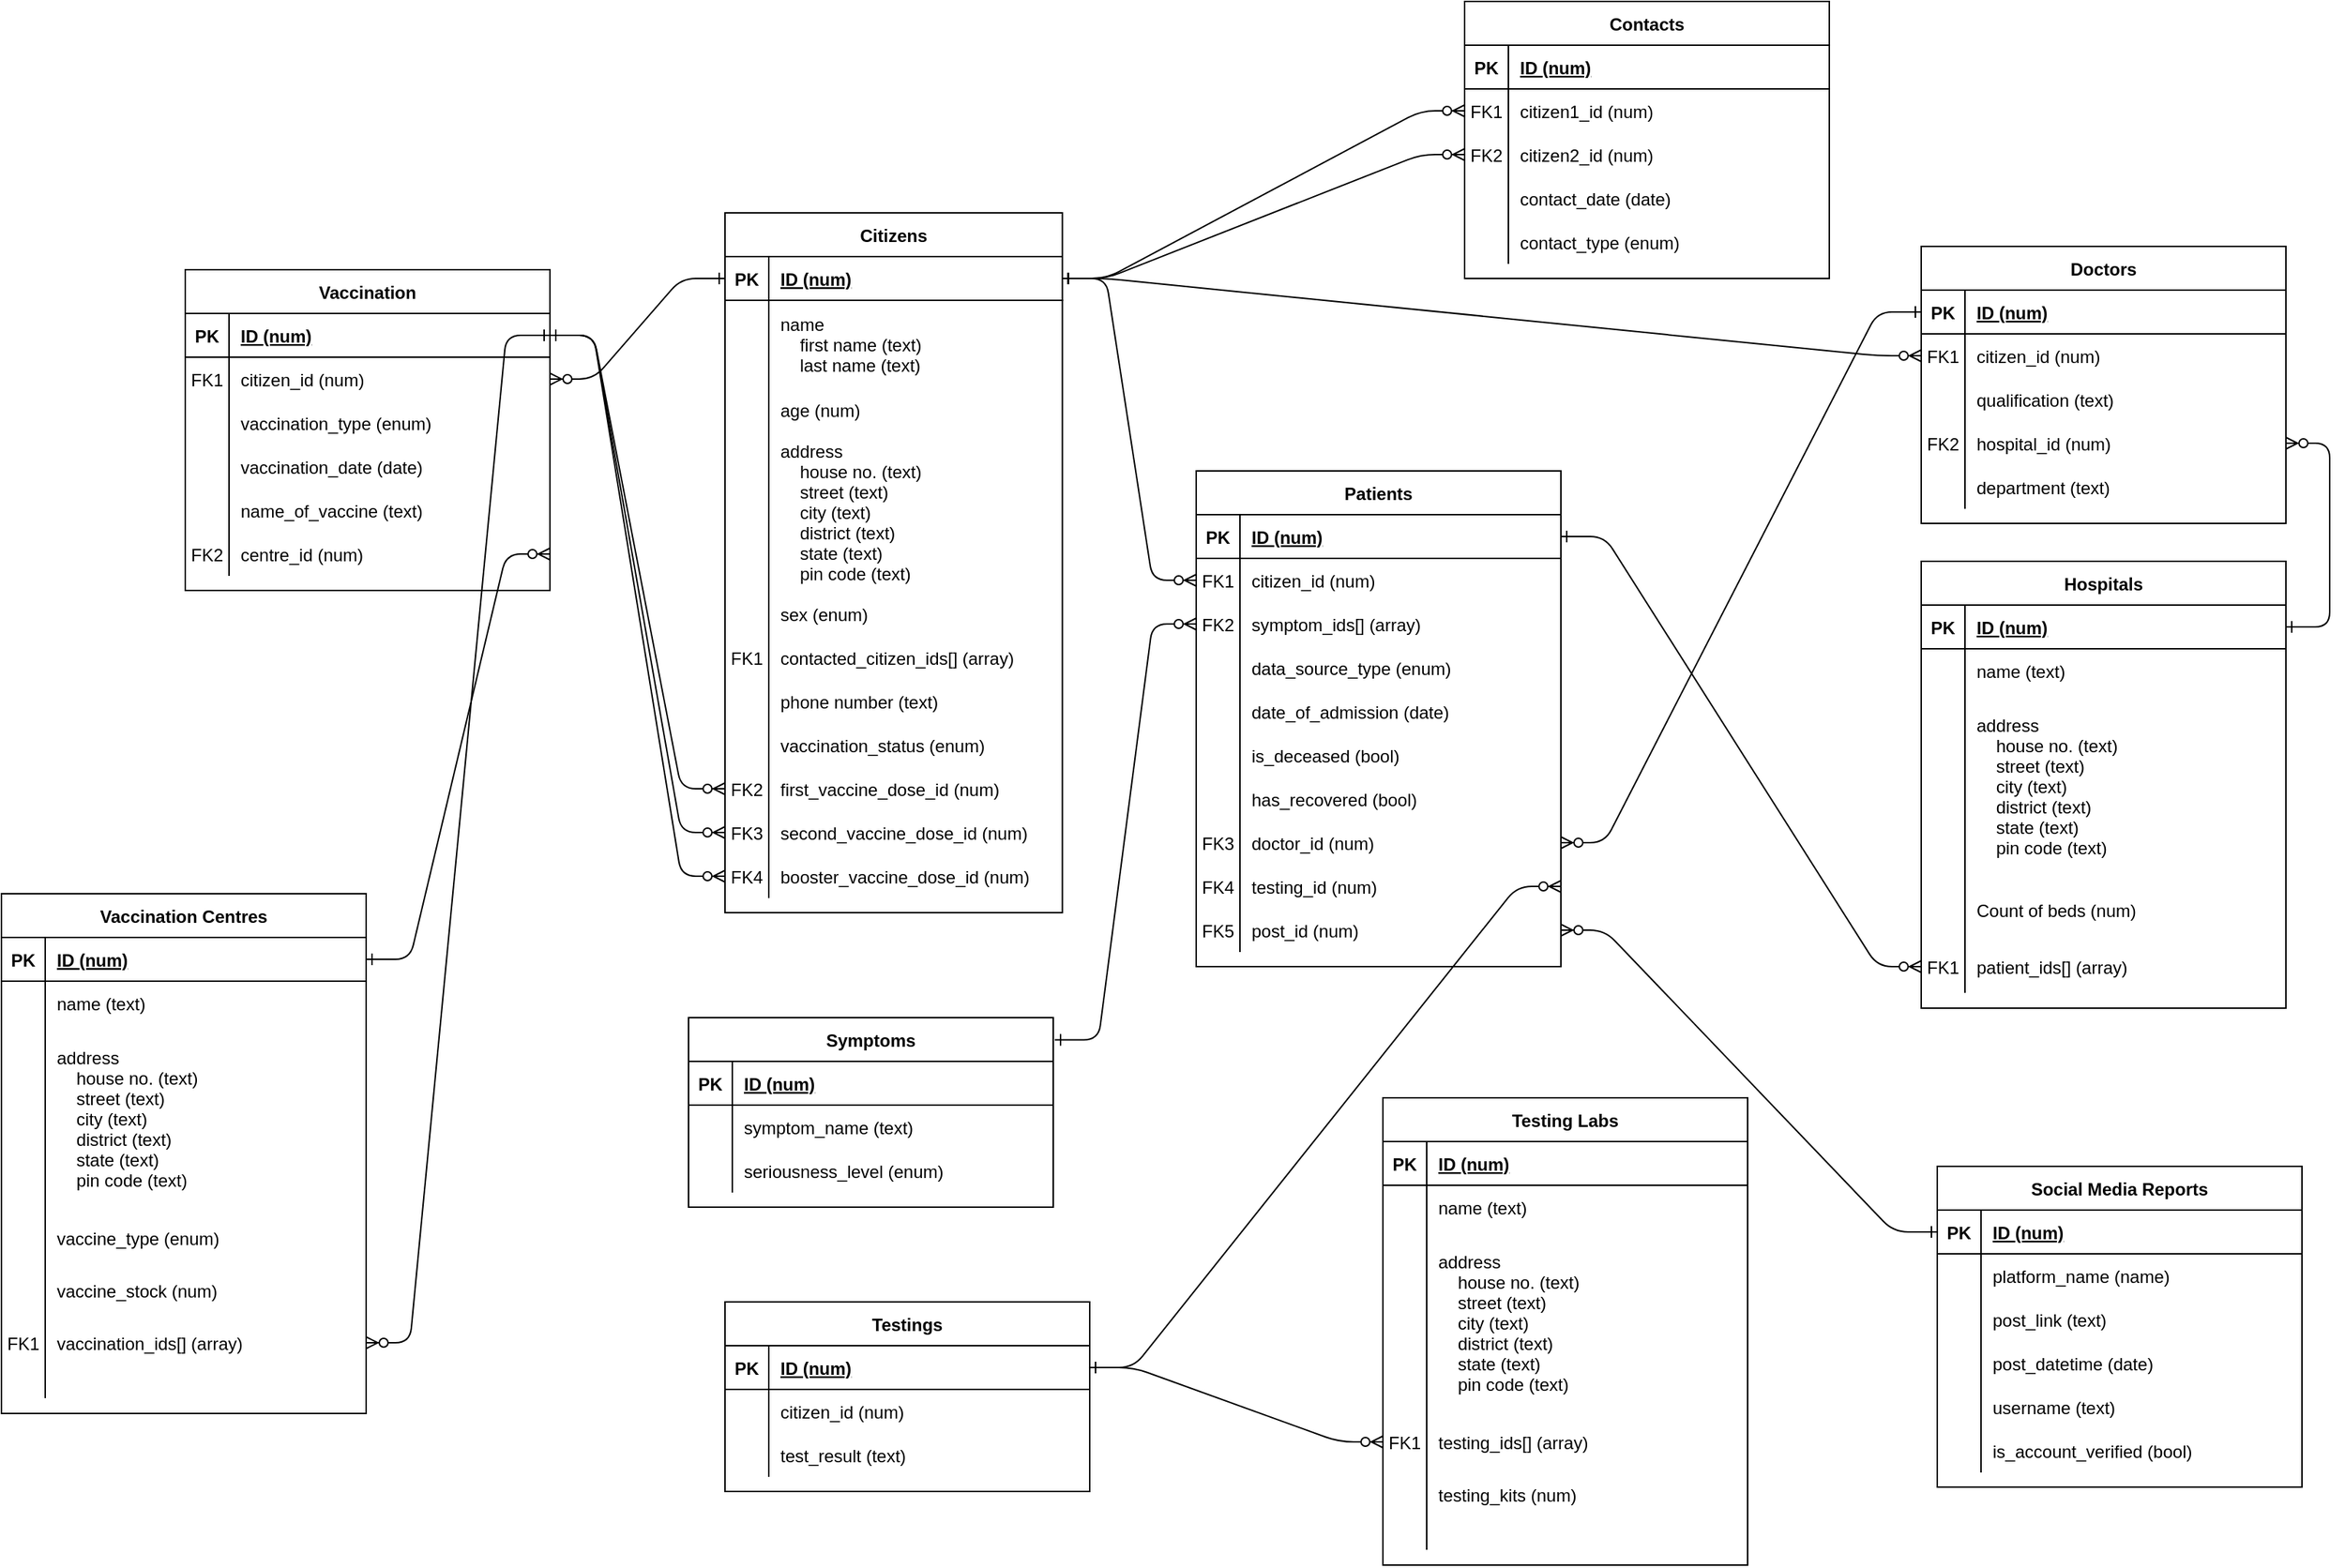 <mxfile version="20.8.10" type="github">
  <diagram id="R2lEEEUBdFMjLlhIrx00" name="Page-1">
    <mxGraphModel dx="1854" dy="1015" grid="0" gridSize="10" guides="1" tooltips="1" connect="1" arrows="1" fold="1" page="1" pageScale="1" pageWidth="1654" pageHeight="1169" math="0" shadow="0" extFonts="Permanent Marker^https://fonts.googleapis.com/css?family=Permanent+Marker">
      <root>
        <mxCell id="0" />
        <mxCell id="1" parent="0" />
        <mxCell id="C-vyLk0tnHw3VtMMgP7b-1" value="" style="edgeStyle=entityRelationEdgeStyle;endArrow=ERzeroToMany;startArrow=ERone;endFill=1;startFill=0;" parent="1" source="C-vyLk0tnHw3VtMMgP7b-24" target="C-vyLk0tnHw3VtMMgP7b-6" edge="1">
          <mxGeometry width="100" height="100" relative="1" as="geometry">
            <mxPoint x="676" y="861" as="sourcePoint" />
            <mxPoint x="776" y="761" as="targetPoint" />
          </mxGeometry>
        </mxCell>
        <mxCell id="C-vyLk0tnHw3VtMMgP7b-2" value="Patients" style="shape=table;startSize=30;container=1;collapsible=1;childLayout=tableLayout;fixedRows=1;rowLines=0;fontStyle=1;align=center;resizeLast=1;" parent="1" vertex="1">
          <mxGeometry x="853" y="370" width="250" height="340" as="geometry">
            <mxRectangle x="450" y="120" width="80" height="30" as="alternateBounds" />
          </mxGeometry>
        </mxCell>
        <mxCell id="C-vyLk0tnHw3VtMMgP7b-3" value="" style="shape=partialRectangle;collapsible=0;dropTarget=0;pointerEvents=0;fillColor=none;points=[[0,0.5],[1,0.5]];portConstraint=eastwest;top=0;left=0;right=0;bottom=1;" parent="C-vyLk0tnHw3VtMMgP7b-2" vertex="1">
          <mxGeometry y="30" width="250" height="30" as="geometry" />
        </mxCell>
        <mxCell id="C-vyLk0tnHw3VtMMgP7b-4" value="PK" style="shape=partialRectangle;overflow=hidden;connectable=0;fillColor=none;top=0;left=0;bottom=0;right=0;fontStyle=1;" parent="C-vyLk0tnHw3VtMMgP7b-3" vertex="1">
          <mxGeometry width="30" height="30" as="geometry">
            <mxRectangle width="30" height="30" as="alternateBounds" />
          </mxGeometry>
        </mxCell>
        <mxCell id="C-vyLk0tnHw3VtMMgP7b-5" value="ID (num)" style="shape=partialRectangle;overflow=hidden;connectable=0;fillColor=none;top=0;left=0;bottom=0;right=0;align=left;spacingLeft=6;fontStyle=5;" parent="C-vyLk0tnHw3VtMMgP7b-3" vertex="1">
          <mxGeometry x="30" width="220" height="30" as="geometry">
            <mxRectangle width="220" height="30" as="alternateBounds" />
          </mxGeometry>
        </mxCell>
        <mxCell id="C-vyLk0tnHw3VtMMgP7b-6" value="" style="shape=partialRectangle;collapsible=0;dropTarget=0;pointerEvents=0;fillColor=none;points=[[0,0.5],[1,0.5]];portConstraint=eastwest;top=0;left=0;right=0;bottom=0;" parent="C-vyLk0tnHw3VtMMgP7b-2" vertex="1">
          <mxGeometry y="60" width="250" height="30" as="geometry" />
        </mxCell>
        <mxCell id="C-vyLk0tnHw3VtMMgP7b-7" value="FK1" style="shape=partialRectangle;overflow=hidden;connectable=0;fillColor=none;top=0;left=0;bottom=0;right=0;" parent="C-vyLk0tnHw3VtMMgP7b-6" vertex="1">
          <mxGeometry width="30" height="30" as="geometry">
            <mxRectangle width="30" height="30" as="alternateBounds" />
          </mxGeometry>
        </mxCell>
        <mxCell id="C-vyLk0tnHw3VtMMgP7b-8" value="citizen_id (num)" style="shape=partialRectangle;overflow=hidden;connectable=0;fillColor=none;top=0;left=0;bottom=0;right=0;align=left;spacingLeft=6;" parent="C-vyLk0tnHw3VtMMgP7b-6" vertex="1">
          <mxGeometry x="30" width="220" height="30" as="geometry">
            <mxRectangle width="220" height="30" as="alternateBounds" />
          </mxGeometry>
        </mxCell>
        <mxCell id="pZuWwQE2KL6NEf7ngU45-32" value="" style="shape=partialRectangle;collapsible=0;dropTarget=0;pointerEvents=0;fillColor=none;points=[[0,0.5],[1,0.5]];portConstraint=eastwest;top=0;left=0;right=0;bottom=0;" parent="C-vyLk0tnHw3VtMMgP7b-2" vertex="1">
          <mxGeometry y="90" width="250" height="30" as="geometry" />
        </mxCell>
        <mxCell id="pZuWwQE2KL6NEf7ngU45-33" value="FK2" style="shape=partialRectangle;overflow=hidden;connectable=0;fillColor=none;top=0;left=0;bottom=0;right=0;" parent="pZuWwQE2KL6NEf7ngU45-32" vertex="1">
          <mxGeometry width="30" height="30" as="geometry">
            <mxRectangle width="30" height="30" as="alternateBounds" />
          </mxGeometry>
        </mxCell>
        <mxCell id="pZuWwQE2KL6NEf7ngU45-34" value="symptom_ids[] (array)" style="shape=partialRectangle;overflow=hidden;connectable=0;fillColor=none;top=0;left=0;bottom=0;right=0;align=left;spacingLeft=6;" parent="pZuWwQE2KL6NEf7ngU45-32" vertex="1">
          <mxGeometry x="30" width="220" height="30" as="geometry">
            <mxRectangle width="220" height="30" as="alternateBounds" />
          </mxGeometry>
        </mxCell>
        <mxCell id="pZuWwQE2KL6NEf7ngU45-35" value="" style="shape=partialRectangle;collapsible=0;dropTarget=0;pointerEvents=0;fillColor=none;points=[[0,0.5],[1,0.5]];portConstraint=eastwest;top=0;left=0;right=0;bottom=0;" parent="C-vyLk0tnHw3VtMMgP7b-2" vertex="1">
          <mxGeometry y="120" width="250" height="30" as="geometry" />
        </mxCell>
        <mxCell id="pZuWwQE2KL6NEf7ngU45-36" value="" style="shape=partialRectangle;overflow=hidden;connectable=0;fillColor=none;top=0;left=0;bottom=0;right=0;" parent="pZuWwQE2KL6NEf7ngU45-35" vertex="1">
          <mxGeometry width="30" height="30" as="geometry">
            <mxRectangle width="30" height="30" as="alternateBounds" />
          </mxGeometry>
        </mxCell>
        <mxCell id="pZuWwQE2KL6NEf7ngU45-37" value="data_source_type (enum)" style="shape=partialRectangle;overflow=hidden;connectable=0;fillColor=none;top=0;left=0;bottom=0;right=0;align=left;spacingLeft=6;" parent="pZuWwQE2KL6NEf7ngU45-35" vertex="1">
          <mxGeometry x="30" width="220" height="30" as="geometry">
            <mxRectangle width="220" height="30" as="alternateBounds" />
          </mxGeometry>
        </mxCell>
        <mxCell id="Z9NLoyVCGm_4PMQTNA2U-62" value="" style="shape=partialRectangle;collapsible=0;dropTarget=0;pointerEvents=0;fillColor=none;points=[[0,0.5],[1,0.5]];portConstraint=eastwest;top=0;left=0;right=0;bottom=0;" vertex="1" parent="C-vyLk0tnHw3VtMMgP7b-2">
          <mxGeometry y="150" width="250" height="30" as="geometry" />
        </mxCell>
        <mxCell id="Z9NLoyVCGm_4PMQTNA2U-63" value="" style="shape=partialRectangle;overflow=hidden;connectable=0;fillColor=none;top=0;left=0;bottom=0;right=0;" vertex="1" parent="Z9NLoyVCGm_4PMQTNA2U-62">
          <mxGeometry width="30" height="30" as="geometry">
            <mxRectangle width="30" height="30" as="alternateBounds" />
          </mxGeometry>
        </mxCell>
        <mxCell id="Z9NLoyVCGm_4PMQTNA2U-64" value="date_of_admission (date)" style="shape=partialRectangle;overflow=hidden;connectable=0;fillColor=none;top=0;left=0;bottom=0;right=0;align=left;spacingLeft=6;" vertex="1" parent="Z9NLoyVCGm_4PMQTNA2U-62">
          <mxGeometry x="30" width="220" height="30" as="geometry">
            <mxRectangle width="220" height="30" as="alternateBounds" />
          </mxGeometry>
        </mxCell>
        <mxCell id="Z9NLoyVCGm_4PMQTNA2U-56" value="" style="shape=partialRectangle;collapsible=0;dropTarget=0;pointerEvents=0;fillColor=none;points=[[0,0.5],[1,0.5]];portConstraint=eastwest;top=0;left=0;right=0;bottom=0;" vertex="1" parent="C-vyLk0tnHw3VtMMgP7b-2">
          <mxGeometry y="180" width="250" height="30" as="geometry" />
        </mxCell>
        <mxCell id="Z9NLoyVCGm_4PMQTNA2U-57" value="" style="shape=partialRectangle;overflow=hidden;connectable=0;fillColor=none;top=0;left=0;bottom=0;right=0;" vertex="1" parent="Z9NLoyVCGm_4PMQTNA2U-56">
          <mxGeometry width="30" height="30" as="geometry">
            <mxRectangle width="30" height="30" as="alternateBounds" />
          </mxGeometry>
        </mxCell>
        <mxCell id="Z9NLoyVCGm_4PMQTNA2U-58" value="is_deceased (bool)" style="shape=partialRectangle;overflow=hidden;connectable=0;fillColor=none;top=0;left=0;bottom=0;right=0;align=left;spacingLeft=6;" vertex="1" parent="Z9NLoyVCGm_4PMQTNA2U-56">
          <mxGeometry x="30" width="220" height="30" as="geometry">
            <mxRectangle width="220" height="30" as="alternateBounds" />
          </mxGeometry>
        </mxCell>
        <mxCell id="Z9NLoyVCGm_4PMQTNA2U-59" value="" style="shape=partialRectangle;collapsible=0;dropTarget=0;pointerEvents=0;fillColor=none;points=[[0,0.5],[1,0.5]];portConstraint=eastwest;top=0;left=0;right=0;bottom=0;" vertex="1" parent="C-vyLk0tnHw3VtMMgP7b-2">
          <mxGeometry y="210" width="250" height="30" as="geometry" />
        </mxCell>
        <mxCell id="Z9NLoyVCGm_4PMQTNA2U-60" value="" style="shape=partialRectangle;overflow=hidden;connectable=0;fillColor=none;top=0;left=0;bottom=0;right=0;" vertex="1" parent="Z9NLoyVCGm_4PMQTNA2U-59">
          <mxGeometry width="30" height="30" as="geometry">
            <mxRectangle width="30" height="30" as="alternateBounds" />
          </mxGeometry>
        </mxCell>
        <mxCell id="Z9NLoyVCGm_4PMQTNA2U-61" value="has_recovered (bool)" style="shape=partialRectangle;overflow=hidden;connectable=0;fillColor=none;top=0;left=0;bottom=0;right=0;align=left;spacingLeft=6;" vertex="1" parent="Z9NLoyVCGm_4PMQTNA2U-59">
          <mxGeometry x="30" width="220" height="30" as="geometry">
            <mxRectangle width="220" height="30" as="alternateBounds" />
          </mxGeometry>
        </mxCell>
        <mxCell id="pZuWwQE2KL6NEf7ngU45-82" value="" style="shape=partialRectangle;collapsible=0;dropTarget=0;pointerEvents=0;fillColor=none;points=[[0,0.5],[1,0.5]];portConstraint=eastwest;top=0;left=0;right=0;bottom=0;" parent="C-vyLk0tnHw3VtMMgP7b-2" vertex="1">
          <mxGeometry y="240" width="250" height="30" as="geometry" />
        </mxCell>
        <mxCell id="pZuWwQE2KL6NEf7ngU45-83" value="FK3" style="shape=partialRectangle;overflow=hidden;connectable=0;fillColor=none;top=0;left=0;bottom=0;right=0;" parent="pZuWwQE2KL6NEf7ngU45-82" vertex="1">
          <mxGeometry width="30" height="30" as="geometry">
            <mxRectangle width="30" height="30" as="alternateBounds" />
          </mxGeometry>
        </mxCell>
        <mxCell id="pZuWwQE2KL6NEf7ngU45-84" value="doctor_id (num)" style="shape=partialRectangle;overflow=hidden;connectable=0;fillColor=none;top=0;left=0;bottom=0;right=0;align=left;spacingLeft=6;" parent="pZuWwQE2KL6NEf7ngU45-82" vertex="1">
          <mxGeometry x="30" width="220" height="30" as="geometry">
            <mxRectangle width="220" height="30" as="alternateBounds" />
          </mxGeometry>
        </mxCell>
        <mxCell id="vZosI6e0pvsvviAVT64B-21" value="" style="shape=partialRectangle;collapsible=0;dropTarget=0;pointerEvents=0;fillColor=none;points=[[0,0.5],[1,0.5]];portConstraint=eastwest;top=0;left=0;right=0;bottom=0;" parent="C-vyLk0tnHw3VtMMgP7b-2" vertex="1">
          <mxGeometry y="270" width="250" height="30" as="geometry" />
        </mxCell>
        <mxCell id="vZosI6e0pvsvviAVT64B-22" value="FK4" style="shape=partialRectangle;overflow=hidden;connectable=0;fillColor=none;top=0;left=0;bottom=0;right=0;" parent="vZosI6e0pvsvviAVT64B-21" vertex="1">
          <mxGeometry width="30" height="30" as="geometry">
            <mxRectangle width="30" height="30" as="alternateBounds" />
          </mxGeometry>
        </mxCell>
        <mxCell id="vZosI6e0pvsvviAVT64B-23" value="testing_id (num)" style="shape=partialRectangle;overflow=hidden;connectable=0;fillColor=none;top=0;left=0;bottom=0;right=0;align=left;spacingLeft=6;" parent="vZosI6e0pvsvviAVT64B-21" vertex="1">
          <mxGeometry x="30" width="220" height="30" as="geometry">
            <mxRectangle width="220" height="30" as="alternateBounds" />
          </mxGeometry>
        </mxCell>
        <mxCell id="C-vyLk0tnHw3VtMMgP7b-9" value="" style="shape=partialRectangle;collapsible=0;dropTarget=0;pointerEvents=0;fillColor=none;points=[[0,0.5],[1,0.5]];portConstraint=eastwest;top=0;left=0;right=0;bottom=0;" parent="C-vyLk0tnHw3VtMMgP7b-2" vertex="1">
          <mxGeometry y="300" width="250" height="30" as="geometry" />
        </mxCell>
        <mxCell id="C-vyLk0tnHw3VtMMgP7b-10" value="FK5" style="shape=partialRectangle;overflow=hidden;connectable=0;fillColor=none;top=0;left=0;bottom=0;right=0;" parent="C-vyLk0tnHw3VtMMgP7b-9" vertex="1">
          <mxGeometry width="30" height="30" as="geometry">
            <mxRectangle width="30" height="30" as="alternateBounds" />
          </mxGeometry>
        </mxCell>
        <mxCell id="C-vyLk0tnHw3VtMMgP7b-11" value="post_id (num)" style="shape=partialRectangle;overflow=hidden;connectable=0;fillColor=none;top=0;left=0;bottom=0;right=0;align=left;spacingLeft=6;" parent="C-vyLk0tnHw3VtMMgP7b-9" vertex="1">
          <mxGeometry x="30" width="220" height="30" as="geometry">
            <mxRectangle width="220" height="30" as="alternateBounds" />
          </mxGeometry>
        </mxCell>
        <mxCell id="C-vyLk0tnHw3VtMMgP7b-13" value="Hospitals" style="shape=table;startSize=30;container=1;collapsible=1;childLayout=tableLayout;fixedRows=1;rowLines=0;fontStyle=1;align=center;resizeLast=1;" parent="1" vertex="1">
          <mxGeometry x="1350" y="432" width="250" height="306.557" as="geometry" />
        </mxCell>
        <mxCell id="C-vyLk0tnHw3VtMMgP7b-14" value="" style="shape=partialRectangle;collapsible=0;dropTarget=0;pointerEvents=0;fillColor=none;points=[[0,0.5],[1,0.5]];portConstraint=eastwest;top=0;left=0;right=0;bottom=1;" parent="C-vyLk0tnHw3VtMMgP7b-13" vertex="1">
          <mxGeometry y="30" width="250" height="30" as="geometry" />
        </mxCell>
        <mxCell id="C-vyLk0tnHw3VtMMgP7b-15" value="PK" style="shape=partialRectangle;overflow=hidden;connectable=0;fillColor=none;top=0;left=0;bottom=0;right=0;fontStyle=1;" parent="C-vyLk0tnHw3VtMMgP7b-14" vertex="1">
          <mxGeometry width="30" height="30" as="geometry">
            <mxRectangle width="30" height="30" as="alternateBounds" />
          </mxGeometry>
        </mxCell>
        <mxCell id="C-vyLk0tnHw3VtMMgP7b-16" value="ID (num)" style="shape=partialRectangle;overflow=hidden;connectable=0;fillColor=none;top=0;left=0;bottom=0;right=0;align=left;spacingLeft=6;fontStyle=5;" parent="C-vyLk0tnHw3VtMMgP7b-14" vertex="1">
          <mxGeometry x="30" width="220" height="30" as="geometry">
            <mxRectangle width="220" height="30" as="alternateBounds" />
          </mxGeometry>
        </mxCell>
        <mxCell id="C-vyLk0tnHw3VtMMgP7b-17" value="" style="shape=partialRectangle;collapsible=0;dropTarget=0;pointerEvents=0;fillColor=none;points=[[0,0.5],[1,0.5]];portConstraint=eastwest;top=0;left=0;right=0;bottom=0;" parent="C-vyLk0tnHw3VtMMgP7b-13" vertex="1">
          <mxGeometry y="60" width="250" height="30" as="geometry" />
        </mxCell>
        <mxCell id="C-vyLk0tnHw3VtMMgP7b-18" value="" style="shape=partialRectangle;overflow=hidden;connectable=0;fillColor=none;top=0;left=0;bottom=0;right=0;" parent="C-vyLk0tnHw3VtMMgP7b-17" vertex="1">
          <mxGeometry width="30" height="30" as="geometry">
            <mxRectangle width="30" height="30" as="alternateBounds" />
          </mxGeometry>
        </mxCell>
        <mxCell id="C-vyLk0tnHw3VtMMgP7b-19" value="name (text)" style="shape=partialRectangle;overflow=hidden;connectable=0;fillColor=none;top=0;left=0;bottom=0;right=0;align=left;spacingLeft=6;" parent="C-vyLk0tnHw3VtMMgP7b-17" vertex="1">
          <mxGeometry x="30" width="220" height="30" as="geometry">
            <mxRectangle width="220" height="30" as="alternateBounds" />
          </mxGeometry>
        </mxCell>
        <mxCell id="pZuWwQE2KL6NEf7ngU45-38" value="" style="shape=partialRectangle;collapsible=0;dropTarget=0;pointerEvents=0;fillColor=none;points=[[0,0.5],[1,0.5]];portConstraint=eastwest;top=0;left=0;right=0;bottom=0;" parent="C-vyLk0tnHw3VtMMgP7b-13" vertex="1">
          <mxGeometry y="90" width="250" height="128" as="geometry" />
        </mxCell>
        <mxCell id="pZuWwQE2KL6NEf7ngU45-39" value="" style="shape=partialRectangle;overflow=hidden;connectable=0;fillColor=none;top=0;left=0;bottom=0;right=0;" parent="pZuWwQE2KL6NEf7ngU45-38" vertex="1">
          <mxGeometry width="30" height="128" as="geometry">
            <mxRectangle width="30" height="128" as="alternateBounds" />
          </mxGeometry>
        </mxCell>
        <mxCell id="pZuWwQE2KL6NEf7ngU45-40" value="address&#xa;    house no. (text)&#xa;    street (text)&#xa;    city (text)&#xa;    district (text)&#xa;    state (text)&#xa;    pin code (text)" style="shape=partialRectangle;overflow=hidden;connectable=0;fillColor=none;top=0;left=0;bottom=0;right=0;align=left;spacingLeft=6;" parent="pZuWwQE2KL6NEf7ngU45-38" vertex="1">
          <mxGeometry x="30" width="220" height="128" as="geometry">
            <mxRectangle width="220" height="128" as="alternateBounds" />
          </mxGeometry>
        </mxCell>
        <mxCell id="C-vyLk0tnHw3VtMMgP7b-20" value="" style="shape=partialRectangle;collapsible=0;dropTarget=0;pointerEvents=0;fillColor=none;points=[[0,0.5],[1,0.5]];portConstraint=eastwest;top=0;left=0;right=0;bottom=0;" parent="C-vyLk0tnHw3VtMMgP7b-13" vertex="1">
          <mxGeometry y="218" width="250" height="42" as="geometry" />
        </mxCell>
        <mxCell id="C-vyLk0tnHw3VtMMgP7b-21" value="" style="shape=partialRectangle;overflow=hidden;connectable=0;fillColor=none;top=0;left=0;bottom=0;right=0;" parent="C-vyLk0tnHw3VtMMgP7b-20" vertex="1">
          <mxGeometry width="30" height="42" as="geometry">
            <mxRectangle width="30" height="42" as="alternateBounds" />
          </mxGeometry>
        </mxCell>
        <mxCell id="C-vyLk0tnHw3VtMMgP7b-22" value="Count of beds (num)" style="shape=partialRectangle;overflow=hidden;connectable=0;fillColor=none;top=0;left=0;bottom=0;right=0;align=left;spacingLeft=6;" parent="C-vyLk0tnHw3VtMMgP7b-20" vertex="1">
          <mxGeometry x="30" width="220" height="42" as="geometry">
            <mxRectangle width="220" height="42" as="alternateBounds" />
          </mxGeometry>
        </mxCell>
        <mxCell id="pZuWwQE2KL6NEf7ngU45-46" value="" style="shape=partialRectangle;collapsible=0;dropTarget=0;pointerEvents=0;fillColor=none;points=[[0,0.5],[1,0.5]];portConstraint=eastwest;top=0;left=0;right=0;bottom=0;" parent="C-vyLk0tnHw3VtMMgP7b-13" vertex="1">
          <mxGeometry y="260" width="250" height="36" as="geometry" />
        </mxCell>
        <mxCell id="pZuWwQE2KL6NEf7ngU45-47" value="FK1" style="shape=partialRectangle;overflow=hidden;connectable=0;fillColor=none;top=0;left=0;bottom=0;right=0;" parent="pZuWwQE2KL6NEf7ngU45-46" vertex="1">
          <mxGeometry width="30" height="36" as="geometry">
            <mxRectangle width="30" height="36" as="alternateBounds" />
          </mxGeometry>
        </mxCell>
        <mxCell id="pZuWwQE2KL6NEf7ngU45-48" value="patient_ids[] (array)" style="shape=partialRectangle;overflow=hidden;connectable=0;fillColor=none;top=0;left=0;bottom=0;right=0;align=left;spacingLeft=6;" parent="pZuWwQE2KL6NEf7ngU45-46" vertex="1">
          <mxGeometry x="30" width="220" height="36" as="geometry">
            <mxRectangle width="220" height="36" as="alternateBounds" />
          </mxGeometry>
        </mxCell>
        <mxCell id="C-vyLk0tnHw3VtMMgP7b-23" value="Citizens" style="shape=table;startSize=30;container=1;collapsible=1;childLayout=tableLayout;fixedRows=1;rowLines=0;fontStyle=1;align=center;resizeLast=1;" parent="1" vertex="1">
          <mxGeometry x="530" y="193" width="231.258" height="480" as="geometry" />
        </mxCell>
        <mxCell id="C-vyLk0tnHw3VtMMgP7b-24" value="" style="shape=partialRectangle;collapsible=0;dropTarget=0;pointerEvents=0;fillColor=none;points=[[0,0.5],[1,0.5]];portConstraint=eastwest;top=0;left=0;right=0;bottom=1;" parent="C-vyLk0tnHw3VtMMgP7b-23" vertex="1">
          <mxGeometry y="30" width="231.258" height="30" as="geometry" />
        </mxCell>
        <mxCell id="C-vyLk0tnHw3VtMMgP7b-25" value="PK" style="shape=partialRectangle;overflow=hidden;connectable=0;fillColor=none;top=0;left=0;bottom=0;right=0;fontStyle=1;" parent="C-vyLk0tnHw3VtMMgP7b-24" vertex="1">
          <mxGeometry width="30" height="30" as="geometry">
            <mxRectangle width="30" height="30" as="alternateBounds" />
          </mxGeometry>
        </mxCell>
        <mxCell id="C-vyLk0tnHw3VtMMgP7b-26" value="ID (num)" style="shape=partialRectangle;overflow=hidden;connectable=0;fillColor=none;top=0;left=0;bottom=0;right=0;align=left;spacingLeft=6;fontStyle=5;" parent="C-vyLk0tnHw3VtMMgP7b-24" vertex="1">
          <mxGeometry x="30" width="201.258" height="30" as="geometry">
            <mxRectangle width="201.258" height="30" as="alternateBounds" />
          </mxGeometry>
        </mxCell>
        <mxCell id="pZuWwQE2KL6NEf7ngU45-9" value="" style="shape=partialRectangle;collapsible=0;dropTarget=0;pointerEvents=0;fillColor=none;points=[[0,0.5],[1,0.5]];portConstraint=eastwest;top=0;left=0;right=0;bottom=0;" parent="C-vyLk0tnHw3VtMMgP7b-23" vertex="1">
          <mxGeometry y="60" width="231.258" height="60" as="geometry" />
        </mxCell>
        <mxCell id="pZuWwQE2KL6NEf7ngU45-10" value="" style="shape=partialRectangle;overflow=hidden;connectable=0;fillColor=none;top=0;left=0;bottom=0;right=0;" parent="pZuWwQE2KL6NEf7ngU45-9" vertex="1">
          <mxGeometry width="30" height="60" as="geometry">
            <mxRectangle width="30" height="60" as="alternateBounds" />
          </mxGeometry>
        </mxCell>
        <mxCell id="pZuWwQE2KL6NEf7ngU45-11" value="name&#xa;    first name (text)&#xa;    last name (text)" style="shape=partialRectangle;overflow=hidden;connectable=0;fillColor=none;top=0;left=0;bottom=0;right=0;align=left;spacingLeft=6;" parent="pZuWwQE2KL6NEf7ngU45-9" vertex="1">
          <mxGeometry x="30" width="201.258" height="60" as="geometry">
            <mxRectangle width="201.258" height="60" as="alternateBounds" />
          </mxGeometry>
        </mxCell>
        <mxCell id="pZuWwQE2KL6NEf7ngU45-12" value="" style="shape=partialRectangle;collapsible=0;dropTarget=0;pointerEvents=0;fillColor=none;points=[[0,0.5],[1,0.5]];portConstraint=eastwest;top=0;left=0;right=0;bottom=0;" parent="C-vyLk0tnHw3VtMMgP7b-23" vertex="1">
          <mxGeometry y="120" width="231.258" height="30" as="geometry" />
        </mxCell>
        <mxCell id="pZuWwQE2KL6NEf7ngU45-13" value="" style="shape=partialRectangle;overflow=hidden;connectable=0;fillColor=none;top=0;left=0;bottom=0;right=0;" parent="pZuWwQE2KL6NEf7ngU45-12" vertex="1">
          <mxGeometry width="30" height="30" as="geometry">
            <mxRectangle width="30" height="30" as="alternateBounds" />
          </mxGeometry>
        </mxCell>
        <mxCell id="pZuWwQE2KL6NEf7ngU45-14" value="age (num)" style="shape=partialRectangle;overflow=hidden;connectable=0;fillColor=none;top=0;left=0;bottom=0;right=0;align=left;spacingLeft=6;" parent="pZuWwQE2KL6NEf7ngU45-12" vertex="1">
          <mxGeometry x="30" width="201.258" height="30" as="geometry">
            <mxRectangle width="201.258" height="30" as="alternateBounds" />
          </mxGeometry>
        </mxCell>
        <mxCell id="pZuWwQE2KL6NEf7ngU45-15" value="" style="shape=partialRectangle;collapsible=0;dropTarget=0;pointerEvents=0;fillColor=none;points=[[0,0.5],[1,0.5]];portConstraint=eastwest;top=0;left=0;right=0;bottom=0;" parent="C-vyLk0tnHw3VtMMgP7b-23" vertex="1">
          <mxGeometry y="150" width="231.258" height="110" as="geometry" />
        </mxCell>
        <mxCell id="pZuWwQE2KL6NEf7ngU45-16" value="" style="shape=partialRectangle;overflow=hidden;connectable=0;fillColor=none;top=0;left=0;bottom=0;right=0;" parent="pZuWwQE2KL6NEf7ngU45-15" vertex="1">
          <mxGeometry width="30" height="110" as="geometry">
            <mxRectangle width="30" height="110" as="alternateBounds" />
          </mxGeometry>
        </mxCell>
        <mxCell id="pZuWwQE2KL6NEf7ngU45-17" value="address&#xa;    house no. (text)&#xa;    street (text)&#xa;    city (text)&#xa;    district (text)&#xa;    state (text)&#xa;    pin code (text)" style="shape=partialRectangle;overflow=hidden;connectable=0;fillColor=none;top=0;left=0;bottom=0;right=0;align=left;spacingLeft=6;" parent="pZuWwQE2KL6NEf7ngU45-15" vertex="1">
          <mxGeometry x="30" width="201.258" height="110" as="geometry">
            <mxRectangle width="201.258" height="110" as="alternateBounds" />
          </mxGeometry>
        </mxCell>
        <mxCell id="Z9NLoyVCGm_4PMQTNA2U-23" value="" style="shape=partialRectangle;collapsible=0;dropTarget=0;pointerEvents=0;fillColor=none;points=[[0,0.5],[1,0.5]];portConstraint=eastwest;top=0;left=0;right=0;bottom=0;" vertex="1" parent="C-vyLk0tnHw3VtMMgP7b-23">
          <mxGeometry y="260" width="231.258" height="30" as="geometry" />
        </mxCell>
        <mxCell id="Z9NLoyVCGm_4PMQTNA2U-24" value="" style="shape=partialRectangle;overflow=hidden;connectable=0;fillColor=none;top=0;left=0;bottom=0;right=0;" vertex="1" parent="Z9NLoyVCGm_4PMQTNA2U-23">
          <mxGeometry width="30" height="30" as="geometry">
            <mxRectangle width="30" height="30" as="alternateBounds" />
          </mxGeometry>
        </mxCell>
        <mxCell id="Z9NLoyVCGm_4PMQTNA2U-25" value="sex (enum)" style="shape=partialRectangle;overflow=hidden;connectable=0;fillColor=none;top=0;left=0;bottom=0;right=0;align=left;spacingLeft=6;" vertex="1" parent="Z9NLoyVCGm_4PMQTNA2U-23">
          <mxGeometry x="30" width="201.258" height="30" as="geometry">
            <mxRectangle width="201.258" height="30" as="alternateBounds" />
          </mxGeometry>
        </mxCell>
        <mxCell id="pZuWwQE2KL6NEf7ngU45-18" value="" style="shape=partialRectangle;collapsible=0;dropTarget=0;pointerEvents=0;fillColor=none;points=[[0,0.5],[1,0.5]];portConstraint=eastwest;top=0;left=0;right=0;bottom=0;" parent="C-vyLk0tnHw3VtMMgP7b-23" vertex="1">
          <mxGeometry y="290" width="231.258" height="30" as="geometry" />
        </mxCell>
        <mxCell id="pZuWwQE2KL6NEf7ngU45-19" value="FK1" style="shape=partialRectangle;overflow=hidden;connectable=0;fillColor=none;top=0;left=0;bottom=0;right=0;" parent="pZuWwQE2KL6NEf7ngU45-18" vertex="1">
          <mxGeometry width="30" height="30" as="geometry">
            <mxRectangle width="30" height="30" as="alternateBounds" />
          </mxGeometry>
        </mxCell>
        <mxCell id="pZuWwQE2KL6NEf7ngU45-20" value="contacted_citizen_ids[] (array)" style="shape=partialRectangle;overflow=hidden;connectable=0;fillColor=none;top=0;left=0;bottom=0;right=0;align=left;spacingLeft=6;" parent="pZuWwQE2KL6NEf7ngU45-18" vertex="1">
          <mxGeometry x="30" width="201.258" height="30" as="geometry">
            <mxRectangle width="201.258" height="30" as="alternateBounds" />
          </mxGeometry>
        </mxCell>
        <mxCell id="pZuWwQE2KL6NEf7ngU45-130" value="" style="shape=partialRectangle;collapsible=0;dropTarget=0;pointerEvents=0;fillColor=none;points=[[0,0.5],[1,0.5]];portConstraint=eastwest;top=0;left=0;right=0;bottom=0;" parent="C-vyLk0tnHw3VtMMgP7b-23" vertex="1">
          <mxGeometry y="320" width="231.258" height="30" as="geometry" />
        </mxCell>
        <mxCell id="pZuWwQE2KL6NEf7ngU45-131" value="" style="shape=partialRectangle;overflow=hidden;connectable=0;fillColor=none;top=0;left=0;bottom=0;right=0;" parent="pZuWwQE2KL6NEf7ngU45-130" vertex="1">
          <mxGeometry width="30" height="30" as="geometry">
            <mxRectangle width="30" height="30" as="alternateBounds" />
          </mxGeometry>
        </mxCell>
        <mxCell id="pZuWwQE2KL6NEf7ngU45-132" value="phone number (text)" style="shape=partialRectangle;overflow=hidden;connectable=0;fillColor=none;top=0;left=0;bottom=0;right=0;align=left;spacingLeft=6;" parent="pZuWwQE2KL6NEf7ngU45-130" vertex="1">
          <mxGeometry x="30" width="201.258" height="30" as="geometry">
            <mxRectangle width="201.258" height="30" as="alternateBounds" />
          </mxGeometry>
        </mxCell>
        <mxCell id="pZuWwQE2KL6NEf7ngU45-133" value="" style="shape=partialRectangle;collapsible=0;dropTarget=0;pointerEvents=0;fillColor=none;points=[[0,0.5],[1,0.5]];portConstraint=eastwest;top=0;left=0;right=0;bottom=0;" parent="C-vyLk0tnHw3VtMMgP7b-23" vertex="1">
          <mxGeometry y="350" width="231.258" height="30" as="geometry" />
        </mxCell>
        <mxCell id="pZuWwQE2KL6NEf7ngU45-134" value="" style="shape=partialRectangle;overflow=hidden;connectable=0;fillColor=none;top=0;left=0;bottom=0;right=0;" parent="pZuWwQE2KL6NEf7ngU45-133" vertex="1">
          <mxGeometry width="30" height="30" as="geometry">
            <mxRectangle width="30" height="30" as="alternateBounds" />
          </mxGeometry>
        </mxCell>
        <mxCell id="pZuWwQE2KL6NEf7ngU45-135" value="vaccination_status (enum)" style="shape=partialRectangle;overflow=hidden;connectable=0;fillColor=none;top=0;left=0;bottom=0;right=0;align=left;spacingLeft=6;" parent="pZuWwQE2KL6NEf7ngU45-133" vertex="1">
          <mxGeometry x="30" width="201.258" height="30" as="geometry">
            <mxRectangle width="201.258" height="30" as="alternateBounds" />
          </mxGeometry>
        </mxCell>
        <mxCell id="pZuWwQE2KL6NEf7ngU45-136" value="" style="shape=partialRectangle;collapsible=0;dropTarget=0;pointerEvents=0;fillColor=none;points=[[0,0.5],[1,0.5]];portConstraint=eastwest;top=0;left=0;right=0;bottom=0;" parent="C-vyLk0tnHw3VtMMgP7b-23" vertex="1">
          <mxGeometry y="380" width="231.258" height="30" as="geometry" />
        </mxCell>
        <mxCell id="pZuWwQE2KL6NEf7ngU45-137" value="FK2" style="shape=partialRectangle;overflow=hidden;connectable=0;fillColor=none;top=0;left=0;bottom=0;right=0;" parent="pZuWwQE2KL6NEf7ngU45-136" vertex="1">
          <mxGeometry width="30" height="30" as="geometry">
            <mxRectangle width="30" height="30" as="alternateBounds" />
          </mxGeometry>
        </mxCell>
        <mxCell id="pZuWwQE2KL6NEf7ngU45-138" value="first_vaccine_dose_id (num)" style="shape=partialRectangle;overflow=hidden;connectable=0;fillColor=none;top=0;left=0;bottom=0;right=0;align=left;spacingLeft=6;" parent="pZuWwQE2KL6NEf7ngU45-136" vertex="1">
          <mxGeometry x="30" width="201.258" height="30" as="geometry">
            <mxRectangle width="201.258" height="30" as="alternateBounds" />
          </mxGeometry>
        </mxCell>
        <mxCell id="pZuWwQE2KL6NEf7ngU45-139" value="" style="shape=partialRectangle;collapsible=0;dropTarget=0;pointerEvents=0;fillColor=none;points=[[0,0.5],[1,0.5]];portConstraint=eastwest;top=0;left=0;right=0;bottom=0;" parent="C-vyLk0tnHw3VtMMgP7b-23" vertex="1">
          <mxGeometry y="410" width="231.258" height="30" as="geometry" />
        </mxCell>
        <mxCell id="pZuWwQE2KL6NEf7ngU45-140" value="FK3" style="shape=partialRectangle;overflow=hidden;connectable=0;fillColor=none;top=0;left=0;bottom=0;right=0;" parent="pZuWwQE2KL6NEf7ngU45-139" vertex="1">
          <mxGeometry width="30" height="30" as="geometry">
            <mxRectangle width="30" height="30" as="alternateBounds" />
          </mxGeometry>
        </mxCell>
        <mxCell id="pZuWwQE2KL6NEf7ngU45-141" value="second_vaccine_dose_id (num)" style="shape=partialRectangle;overflow=hidden;connectable=0;fillColor=none;top=0;left=0;bottom=0;right=0;align=left;spacingLeft=6;" parent="pZuWwQE2KL6NEf7ngU45-139" vertex="1">
          <mxGeometry x="30" width="201.258" height="30" as="geometry">
            <mxRectangle width="201.258" height="30" as="alternateBounds" />
          </mxGeometry>
        </mxCell>
        <mxCell id="C-vyLk0tnHw3VtMMgP7b-27" value="" style="shape=partialRectangle;collapsible=0;dropTarget=0;pointerEvents=0;fillColor=none;points=[[0,0.5],[1,0.5]];portConstraint=eastwest;top=0;left=0;right=0;bottom=0;" parent="C-vyLk0tnHw3VtMMgP7b-23" vertex="1">
          <mxGeometry y="440" width="231.258" height="30" as="geometry" />
        </mxCell>
        <mxCell id="C-vyLk0tnHw3VtMMgP7b-28" value="FK4" style="shape=partialRectangle;overflow=hidden;connectable=0;fillColor=none;top=0;left=0;bottom=0;right=0;" parent="C-vyLk0tnHw3VtMMgP7b-27" vertex="1">
          <mxGeometry width="30" height="30" as="geometry">
            <mxRectangle width="30" height="30" as="alternateBounds" />
          </mxGeometry>
        </mxCell>
        <mxCell id="C-vyLk0tnHw3VtMMgP7b-29" value="booster_vaccine_dose_id (num)" style="shape=partialRectangle;overflow=hidden;connectable=0;fillColor=none;top=0;left=0;bottom=0;right=0;align=left;spacingLeft=6;" parent="C-vyLk0tnHw3VtMMgP7b-27" vertex="1">
          <mxGeometry x="30" width="201.258" height="30" as="geometry">
            <mxRectangle width="201.258" height="30" as="alternateBounds" />
          </mxGeometry>
        </mxCell>
        <mxCell id="pZuWwQE2KL6NEf7ngU45-21" value="Symptoms" style="shape=table;startSize=30;container=1;collapsible=1;childLayout=tableLayout;fixedRows=1;rowLines=0;fontStyle=1;align=center;resizeLast=1;" parent="1" vertex="1">
          <mxGeometry x="505" y="745" width="250" height="130" as="geometry">
            <mxRectangle x="450" y="120" width="80" height="30" as="alternateBounds" />
          </mxGeometry>
        </mxCell>
        <mxCell id="pZuWwQE2KL6NEf7ngU45-22" value="" style="shape=partialRectangle;collapsible=0;dropTarget=0;pointerEvents=0;fillColor=none;points=[[0,0.5],[1,0.5]];portConstraint=eastwest;top=0;left=0;right=0;bottom=1;" parent="pZuWwQE2KL6NEf7ngU45-21" vertex="1">
          <mxGeometry y="30" width="250" height="30" as="geometry" />
        </mxCell>
        <mxCell id="pZuWwQE2KL6NEf7ngU45-23" value="PK" style="shape=partialRectangle;overflow=hidden;connectable=0;fillColor=none;top=0;left=0;bottom=0;right=0;fontStyle=1;" parent="pZuWwQE2KL6NEf7ngU45-22" vertex="1">
          <mxGeometry width="30" height="30" as="geometry">
            <mxRectangle width="30" height="30" as="alternateBounds" />
          </mxGeometry>
        </mxCell>
        <mxCell id="pZuWwQE2KL6NEf7ngU45-24" value="ID (num)" style="shape=partialRectangle;overflow=hidden;connectable=0;fillColor=none;top=0;left=0;bottom=0;right=0;align=left;spacingLeft=6;fontStyle=5;" parent="pZuWwQE2KL6NEf7ngU45-22" vertex="1">
          <mxGeometry x="30" width="220" height="30" as="geometry">
            <mxRectangle width="220" height="30" as="alternateBounds" />
          </mxGeometry>
        </mxCell>
        <mxCell id="pZuWwQE2KL6NEf7ngU45-25" value="" style="shape=partialRectangle;collapsible=0;dropTarget=0;pointerEvents=0;fillColor=none;points=[[0,0.5],[1,0.5]];portConstraint=eastwest;top=0;left=0;right=0;bottom=0;" parent="pZuWwQE2KL6NEf7ngU45-21" vertex="1">
          <mxGeometry y="60" width="250" height="30" as="geometry" />
        </mxCell>
        <mxCell id="pZuWwQE2KL6NEf7ngU45-26" value="" style="shape=partialRectangle;overflow=hidden;connectable=0;fillColor=none;top=0;left=0;bottom=0;right=0;" parent="pZuWwQE2KL6NEf7ngU45-25" vertex="1">
          <mxGeometry width="30" height="30" as="geometry">
            <mxRectangle width="30" height="30" as="alternateBounds" />
          </mxGeometry>
        </mxCell>
        <mxCell id="pZuWwQE2KL6NEf7ngU45-27" value="symptom_name (text)" style="shape=partialRectangle;overflow=hidden;connectable=0;fillColor=none;top=0;left=0;bottom=0;right=0;align=left;spacingLeft=6;" parent="pZuWwQE2KL6NEf7ngU45-25" vertex="1">
          <mxGeometry x="30" width="220" height="30" as="geometry">
            <mxRectangle width="220" height="30" as="alternateBounds" />
          </mxGeometry>
        </mxCell>
        <mxCell id="pZuWwQE2KL6NEf7ngU45-28" value="" style="shape=partialRectangle;collapsible=0;dropTarget=0;pointerEvents=0;fillColor=none;points=[[0,0.5],[1,0.5]];portConstraint=eastwest;top=0;left=0;right=0;bottom=0;" parent="pZuWwQE2KL6NEf7ngU45-21" vertex="1">
          <mxGeometry y="90" width="250" height="30" as="geometry" />
        </mxCell>
        <mxCell id="pZuWwQE2KL6NEf7ngU45-29" value="" style="shape=partialRectangle;overflow=hidden;connectable=0;fillColor=none;top=0;left=0;bottom=0;right=0;" parent="pZuWwQE2KL6NEf7ngU45-28" vertex="1">
          <mxGeometry width="30" height="30" as="geometry">
            <mxRectangle width="30" height="30" as="alternateBounds" />
          </mxGeometry>
        </mxCell>
        <mxCell id="pZuWwQE2KL6NEf7ngU45-30" value="seriousness_level (enum)" style="shape=partialRectangle;overflow=hidden;connectable=0;fillColor=none;top=0;left=0;bottom=0;right=0;align=left;spacingLeft=6;" parent="pZuWwQE2KL6NEf7ngU45-28" vertex="1">
          <mxGeometry x="30" width="220" height="30" as="geometry">
            <mxRectangle width="220" height="30" as="alternateBounds" />
          </mxGeometry>
        </mxCell>
        <mxCell id="pZuWwQE2KL6NEf7ngU45-31" value="" style="edgeStyle=entityRelationEdgeStyle;endArrow=ERzeroToMany;startArrow=ERone;endFill=1;startFill=0;exitX=1.004;exitY=0.117;exitDx=0;exitDy=0;exitPerimeter=0;entryX=0;entryY=0.5;entryDx=0;entryDy=0;" parent="1" source="pZuWwQE2KL6NEf7ngU45-21" target="pZuWwQE2KL6NEf7ngU45-32" edge="1">
          <mxGeometry width="100" height="100" relative="1" as="geometry">
            <mxPoint x="618" y="614" as="sourcePoint" />
            <mxPoint x="742" y="867" as="targetPoint" />
          </mxGeometry>
        </mxCell>
        <mxCell id="C-vyLk0tnHw3VtMMgP7b-12" value="" style="edgeStyle=entityRelationEdgeStyle;endArrow=ERzeroToMany;startArrow=ERone;endFill=1;startFill=0;entryX=1;entryY=0.5;entryDx=0;entryDy=0;exitX=0;exitY=0.5;exitDx=0;exitDy=0;" parent="1" source="Z9NLoyVCGm_4PMQTNA2U-27" target="pZuWwQE2KL6NEf7ngU45-82" edge="1">
          <mxGeometry width="100" height="100" relative="1" as="geometry">
            <mxPoint x="693" y="701.364" as="sourcePoint" />
            <mxPoint x="708" y="584" as="targetPoint" />
          </mxGeometry>
        </mxCell>
        <mxCell id="pZuWwQE2KL6NEf7ngU45-49" value="" style="edgeStyle=entityRelationEdgeStyle;endArrow=ERzeroToMany;startArrow=ERone;endFill=1;startFill=0;exitX=1;exitY=0.5;exitDx=0;exitDy=0;entryX=0;entryY=0.5;entryDx=0;entryDy=0;" parent="1" source="C-vyLk0tnHw3VtMMgP7b-3" target="pZuWwQE2KL6NEf7ngU45-46" edge="1">
          <mxGeometry width="100" height="100" relative="1" as="geometry">
            <mxPoint x="1058" y="618" as="sourcePoint" />
            <mxPoint x="1031" y="626" as="targetPoint" />
          </mxGeometry>
        </mxCell>
        <mxCell id="pZuWwQE2KL6NEf7ngU45-50" value="Testing Labs" style="shape=table;startSize=30;container=1;collapsible=1;childLayout=tableLayout;fixedRows=1;rowLines=0;fontStyle=1;align=center;resizeLast=1;" parent="1" vertex="1">
          <mxGeometry x="981" y="800" width="250" height="320.557" as="geometry" />
        </mxCell>
        <mxCell id="pZuWwQE2KL6NEf7ngU45-51" value="" style="shape=partialRectangle;collapsible=0;dropTarget=0;pointerEvents=0;fillColor=none;points=[[0,0.5],[1,0.5]];portConstraint=eastwest;top=0;left=0;right=0;bottom=1;" parent="pZuWwQE2KL6NEf7ngU45-50" vertex="1">
          <mxGeometry y="30" width="250" height="30" as="geometry" />
        </mxCell>
        <mxCell id="pZuWwQE2KL6NEf7ngU45-52" value="PK" style="shape=partialRectangle;overflow=hidden;connectable=0;fillColor=none;top=0;left=0;bottom=0;right=0;fontStyle=1;" parent="pZuWwQE2KL6NEf7ngU45-51" vertex="1">
          <mxGeometry width="30" height="30" as="geometry">
            <mxRectangle width="30" height="30" as="alternateBounds" />
          </mxGeometry>
        </mxCell>
        <mxCell id="pZuWwQE2KL6NEf7ngU45-53" value="ID (num)" style="shape=partialRectangle;overflow=hidden;connectable=0;fillColor=none;top=0;left=0;bottom=0;right=0;align=left;spacingLeft=6;fontStyle=5;" parent="pZuWwQE2KL6NEf7ngU45-51" vertex="1">
          <mxGeometry x="30" width="220" height="30" as="geometry">
            <mxRectangle width="220" height="30" as="alternateBounds" />
          </mxGeometry>
        </mxCell>
        <mxCell id="pZuWwQE2KL6NEf7ngU45-54" value="" style="shape=partialRectangle;collapsible=0;dropTarget=0;pointerEvents=0;fillColor=none;points=[[0,0.5],[1,0.5]];portConstraint=eastwest;top=0;left=0;right=0;bottom=0;" parent="pZuWwQE2KL6NEf7ngU45-50" vertex="1">
          <mxGeometry y="60" width="250" height="30" as="geometry" />
        </mxCell>
        <mxCell id="pZuWwQE2KL6NEf7ngU45-55" value="" style="shape=partialRectangle;overflow=hidden;connectable=0;fillColor=none;top=0;left=0;bottom=0;right=0;" parent="pZuWwQE2KL6NEf7ngU45-54" vertex="1">
          <mxGeometry width="30" height="30" as="geometry">
            <mxRectangle width="30" height="30" as="alternateBounds" />
          </mxGeometry>
        </mxCell>
        <mxCell id="pZuWwQE2KL6NEf7ngU45-56" value="name (text)" style="shape=partialRectangle;overflow=hidden;connectable=0;fillColor=none;top=0;left=0;bottom=0;right=0;align=left;spacingLeft=6;" parent="pZuWwQE2KL6NEf7ngU45-54" vertex="1">
          <mxGeometry x="30" width="220" height="30" as="geometry">
            <mxRectangle width="220" height="30" as="alternateBounds" />
          </mxGeometry>
        </mxCell>
        <mxCell id="pZuWwQE2KL6NEf7ngU45-57" value="" style="shape=partialRectangle;collapsible=0;dropTarget=0;pointerEvents=0;fillColor=none;points=[[0,0.5],[1,0.5]];portConstraint=eastwest;top=0;left=0;right=0;bottom=0;" parent="pZuWwQE2KL6NEf7ngU45-50" vertex="1">
          <mxGeometry y="90" width="250" height="128" as="geometry" />
        </mxCell>
        <mxCell id="pZuWwQE2KL6NEf7ngU45-58" value="" style="shape=partialRectangle;overflow=hidden;connectable=0;fillColor=none;top=0;left=0;bottom=0;right=0;" parent="pZuWwQE2KL6NEf7ngU45-57" vertex="1">
          <mxGeometry width="30" height="128" as="geometry">
            <mxRectangle width="30" height="128" as="alternateBounds" />
          </mxGeometry>
        </mxCell>
        <mxCell id="pZuWwQE2KL6NEf7ngU45-59" value="address&#xa;    house no. (text)&#xa;    street (text)&#xa;    city (text)&#xa;    district (text)&#xa;    state (text)&#xa;    pin code (text)" style="shape=partialRectangle;overflow=hidden;connectable=0;fillColor=none;top=0;left=0;bottom=0;right=0;align=left;spacingLeft=6;" parent="pZuWwQE2KL6NEf7ngU45-57" vertex="1">
          <mxGeometry x="30" width="220" height="128" as="geometry">
            <mxRectangle width="220" height="128" as="alternateBounds" />
          </mxGeometry>
        </mxCell>
        <mxCell id="pZuWwQE2KL6NEf7ngU45-66" value="" style="shape=partialRectangle;collapsible=0;dropTarget=0;pointerEvents=0;fillColor=none;points=[[0,0.5],[1,0.5]];portConstraint=eastwest;top=0;left=0;right=0;bottom=0;" parent="pZuWwQE2KL6NEf7ngU45-50" vertex="1">
          <mxGeometry y="218" width="250" height="36" as="geometry" />
        </mxCell>
        <mxCell id="pZuWwQE2KL6NEf7ngU45-67" value="FK1" style="shape=partialRectangle;overflow=hidden;connectable=0;fillColor=none;top=0;left=0;bottom=0;right=0;" parent="pZuWwQE2KL6NEf7ngU45-66" vertex="1">
          <mxGeometry width="30" height="36" as="geometry">
            <mxRectangle width="30" height="36" as="alternateBounds" />
          </mxGeometry>
        </mxCell>
        <mxCell id="pZuWwQE2KL6NEf7ngU45-68" value="testing_ids[] (array)" style="shape=partialRectangle;overflow=hidden;connectable=0;fillColor=none;top=0;left=0;bottom=0;right=0;align=left;spacingLeft=6;" parent="pZuWwQE2KL6NEf7ngU45-66" vertex="1">
          <mxGeometry x="30" width="220" height="36" as="geometry">
            <mxRectangle width="220" height="36" as="alternateBounds" />
          </mxGeometry>
        </mxCell>
        <mxCell id="Z9NLoyVCGm_4PMQTNA2U-53" value="" style="shape=partialRectangle;collapsible=0;dropTarget=0;pointerEvents=0;fillColor=none;points=[[0,0.5],[1,0.5]];portConstraint=eastwest;top=0;left=0;right=0;bottom=0;" vertex="1" parent="pZuWwQE2KL6NEf7ngU45-50">
          <mxGeometry y="254" width="250" height="36" as="geometry" />
        </mxCell>
        <mxCell id="Z9NLoyVCGm_4PMQTNA2U-54" value="" style="shape=partialRectangle;overflow=hidden;connectable=0;fillColor=none;top=0;left=0;bottom=0;right=0;" vertex="1" parent="Z9NLoyVCGm_4PMQTNA2U-53">
          <mxGeometry width="30" height="36" as="geometry">
            <mxRectangle width="30" height="36" as="alternateBounds" />
          </mxGeometry>
        </mxCell>
        <mxCell id="Z9NLoyVCGm_4PMQTNA2U-55" value="testing_kits (num)" style="shape=partialRectangle;overflow=hidden;connectable=0;fillColor=none;top=0;left=0;bottom=0;right=0;align=left;spacingLeft=6;" vertex="1" parent="Z9NLoyVCGm_4PMQTNA2U-53">
          <mxGeometry x="30" width="220" height="36" as="geometry">
            <mxRectangle width="220" height="36" as="alternateBounds" />
          </mxGeometry>
        </mxCell>
        <mxCell id="pZuWwQE2KL6NEf7ngU45-63" value="" style="shape=partialRectangle;collapsible=0;dropTarget=0;pointerEvents=0;fillColor=none;points=[[0,0.5],[1,0.5]];portConstraint=eastwest;top=0;left=0;right=0;bottom=0;" parent="pZuWwQE2KL6NEf7ngU45-50" vertex="1">
          <mxGeometry y="290" width="250" height="20" as="geometry" />
        </mxCell>
        <mxCell id="pZuWwQE2KL6NEf7ngU45-64" value="" style="shape=partialRectangle;overflow=hidden;connectable=0;fillColor=none;top=0;left=0;bottom=0;right=0;" parent="pZuWwQE2KL6NEf7ngU45-63" vertex="1">
          <mxGeometry width="30" height="20" as="geometry">
            <mxRectangle width="30" height="20" as="alternateBounds" />
          </mxGeometry>
        </mxCell>
        <mxCell id="pZuWwQE2KL6NEf7ngU45-65" value="" style="shape=partialRectangle;overflow=hidden;connectable=0;fillColor=none;top=0;left=0;bottom=0;right=0;align=left;spacingLeft=6;" parent="pZuWwQE2KL6NEf7ngU45-63" vertex="1">
          <mxGeometry x="30" width="220" height="20" as="geometry">
            <mxRectangle width="220" height="20" as="alternateBounds" />
          </mxGeometry>
        </mxCell>
        <mxCell id="pZuWwQE2KL6NEf7ngU45-71" value="Testings" style="shape=table;startSize=30;container=1;collapsible=1;childLayout=tableLayout;fixedRows=1;rowLines=0;fontStyle=1;align=center;resizeLast=1;" parent="1" vertex="1">
          <mxGeometry x="530" y="940" width="250" height="130" as="geometry">
            <mxRectangle x="450" y="120" width="80" height="30" as="alternateBounds" />
          </mxGeometry>
        </mxCell>
        <mxCell id="pZuWwQE2KL6NEf7ngU45-72" value="" style="shape=partialRectangle;collapsible=0;dropTarget=0;pointerEvents=0;fillColor=none;points=[[0,0.5],[1,0.5]];portConstraint=eastwest;top=0;left=0;right=0;bottom=1;" parent="pZuWwQE2KL6NEf7ngU45-71" vertex="1">
          <mxGeometry y="30" width="250" height="30" as="geometry" />
        </mxCell>
        <mxCell id="pZuWwQE2KL6NEf7ngU45-73" value="PK" style="shape=partialRectangle;overflow=hidden;connectable=0;fillColor=none;top=0;left=0;bottom=0;right=0;fontStyle=1;" parent="pZuWwQE2KL6NEf7ngU45-72" vertex="1">
          <mxGeometry width="30" height="30" as="geometry">
            <mxRectangle width="30" height="30" as="alternateBounds" />
          </mxGeometry>
        </mxCell>
        <mxCell id="pZuWwQE2KL6NEf7ngU45-74" value="ID (num)" style="shape=partialRectangle;overflow=hidden;connectable=0;fillColor=none;top=0;left=0;bottom=0;right=0;align=left;spacingLeft=6;fontStyle=5;" parent="pZuWwQE2KL6NEf7ngU45-72" vertex="1">
          <mxGeometry x="30" width="220" height="30" as="geometry">
            <mxRectangle width="220" height="30" as="alternateBounds" />
          </mxGeometry>
        </mxCell>
        <mxCell id="pZuWwQE2KL6NEf7ngU45-75" value="" style="shape=partialRectangle;collapsible=0;dropTarget=0;pointerEvents=0;fillColor=none;points=[[0,0.5],[1,0.5]];portConstraint=eastwest;top=0;left=0;right=0;bottom=0;" parent="pZuWwQE2KL6NEf7ngU45-71" vertex="1">
          <mxGeometry y="60" width="250" height="30" as="geometry" />
        </mxCell>
        <mxCell id="pZuWwQE2KL6NEf7ngU45-76" value="" style="shape=partialRectangle;overflow=hidden;connectable=0;fillColor=none;top=0;left=0;bottom=0;right=0;" parent="pZuWwQE2KL6NEf7ngU45-75" vertex="1">
          <mxGeometry width="30" height="30" as="geometry">
            <mxRectangle width="30" height="30" as="alternateBounds" />
          </mxGeometry>
        </mxCell>
        <mxCell id="pZuWwQE2KL6NEf7ngU45-77" value="citizen_id (num)" style="shape=partialRectangle;overflow=hidden;connectable=0;fillColor=none;top=0;left=0;bottom=0;right=0;align=left;spacingLeft=6;" parent="pZuWwQE2KL6NEf7ngU45-75" vertex="1">
          <mxGeometry x="30" width="220" height="30" as="geometry">
            <mxRectangle width="220" height="30" as="alternateBounds" />
          </mxGeometry>
        </mxCell>
        <mxCell id="pZuWwQE2KL6NEf7ngU45-78" value="" style="shape=partialRectangle;collapsible=0;dropTarget=0;pointerEvents=0;fillColor=none;points=[[0,0.5],[1,0.5]];portConstraint=eastwest;top=0;left=0;right=0;bottom=0;" parent="pZuWwQE2KL6NEf7ngU45-71" vertex="1">
          <mxGeometry y="90" width="250" height="30" as="geometry" />
        </mxCell>
        <mxCell id="pZuWwQE2KL6NEf7ngU45-79" value="" style="shape=partialRectangle;overflow=hidden;connectable=0;fillColor=none;top=0;left=0;bottom=0;right=0;" parent="pZuWwQE2KL6NEf7ngU45-78" vertex="1">
          <mxGeometry width="30" height="30" as="geometry">
            <mxRectangle width="30" height="30" as="alternateBounds" />
          </mxGeometry>
        </mxCell>
        <mxCell id="pZuWwQE2KL6NEf7ngU45-80" value="test_result (text)" style="shape=partialRectangle;overflow=hidden;connectable=0;fillColor=none;top=0;left=0;bottom=0;right=0;align=left;spacingLeft=6;" parent="pZuWwQE2KL6NEf7ngU45-78" vertex="1">
          <mxGeometry x="30" width="220" height="30" as="geometry">
            <mxRectangle width="220" height="30" as="alternateBounds" />
          </mxGeometry>
        </mxCell>
        <mxCell id="pZuWwQE2KL6NEf7ngU45-81" value="" style="edgeStyle=entityRelationEdgeStyle;endArrow=ERzeroToMany;startArrow=ERone;endFill=1;startFill=0;exitX=1;exitY=0.5;exitDx=0;exitDy=0;entryX=0;entryY=0.5;entryDx=0;entryDy=0;" parent="1" source="pZuWwQE2KL6NEf7ngU45-72" target="pZuWwQE2KL6NEf7ngU45-66" edge="1">
          <mxGeometry width="100" height="100" relative="1" as="geometry">
            <mxPoint x="1003" y="999" as="sourcePoint" />
            <mxPoint x="912" y="848" as="targetPoint" />
          </mxGeometry>
        </mxCell>
        <mxCell id="pZuWwQE2KL6NEf7ngU45-86" value="" style="edgeStyle=entityRelationEdgeStyle;endArrow=ERzeroToMany;startArrow=ERone;endFill=1;startFill=0;exitX=1;exitY=0.5;exitDx=0;exitDy=0;entryX=1;entryY=0.5;entryDx=0;entryDy=0;" parent="1" source="pZuWwQE2KL6NEf7ngU45-72" target="vZosI6e0pvsvviAVT64B-21" edge="1">
          <mxGeometry width="100" height="100" relative="1" as="geometry">
            <mxPoint x="934" y="705" as="sourcePoint" />
            <mxPoint x="1085" y="746" as="targetPoint" />
          </mxGeometry>
        </mxCell>
        <mxCell id="pZuWwQE2KL6NEf7ngU45-87" value="Vaccination Centres" style="shape=table;startSize=30;container=1;collapsible=1;childLayout=tableLayout;fixedRows=1;rowLines=0;fontStyle=1;align=center;resizeLast=1;" parent="1" vertex="1">
          <mxGeometry x="34" y="660" width="250" height="356.557" as="geometry" />
        </mxCell>
        <mxCell id="pZuWwQE2KL6NEf7ngU45-88" value="" style="shape=partialRectangle;collapsible=0;dropTarget=0;pointerEvents=0;fillColor=none;points=[[0,0.5],[1,0.5]];portConstraint=eastwest;top=0;left=0;right=0;bottom=1;" parent="pZuWwQE2KL6NEf7ngU45-87" vertex="1">
          <mxGeometry y="30" width="250" height="30" as="geometry" />
        </mxCell>
        <mxCell id="pZuWwQE2KL6NEf7ngU45-89" value="PK" style="shape=partialRectangle;overflow=hidden;connectable=0;fillColor=none;top=0;left=0;bottom=0;right=0;fontStyle=1;" parent="pZuWwQE2KL6NEf7ngU45-88" vertex="1">
          <mxGeometry width="30" height="30" as="geometry">
            <mxRectangle width="30" height="30" as="alternateBounds" />
          </mxGeometry>
        </mxCell>
        <mxCell id="pZuWwQE2KL6NEf7ngU45-90" value="ID (num)" style="shape=partialRectangle;overflow=hidden;connectable=0;fillColor=none;top=0;left=0;bottom=0;right=0;align=left;spacingLeft=6;fontStyle=5;" parent="pZuWwQE2KL6NEf7ngU45-88" vertex="1">
          <mxGeometry x="30" width="220" height="30" as="geometry">
            <mxRectangle width="220" height="30" as="alternateBounds" />
          </mxGeometry>
        </mxCell>
        <mxCell id="pZuWwQE2KL6NEf7ngU45-91" value="" style="shape=partialRectangle;collapsible=0;dropTarget=0;pointerEvents=0;fillColor=none;points=[[0,0.5],[1,0.5]];portConstraint=eastwest;top=0;left=0;right=0;bottom=0;" parent="pZuWwQE2KL6NEf7ngU45-87" vertex="1">
          <mxGeometry y="60" width="250" height="30" as="geometry" />
        </mxCell>
        <mxCell id="pZuWwQE2KL6NEf7ngU45-92" value="" style="shape=partialRectangle;overflow=hidden;connectable=0;fillColor=none;top=0;left=0;bottom=0;right=0;" parent="pZuWwQE2KL6NEf7ngU45-91" vertex="1">
          <mxGeometry width="30" height="30" as="geometry">
            <mxRectangle width="30" height="30" as="alternateBounds" />
          </mxGeometry>
        </mxCell>
        <mxCell id="pZuWwQE2KL6NEf7ngU45-93" value="name (text)" style="shape=partialRectangle;overflow=hidden;connectable=0;fillColor=none;top=0;left=0;bottom=0;right=0;align=left;spacingLeft=6;" parent="pZuWwQE2KL6NEf7ngU45-91" vertex="1">
          <mxGeometry x="30" width="220" height="30" as="geometry">
            <mxRectangle width="220" height="30" as="alternateBounds" />
          </mxGeometry>
        </mxCell>
        <mxCell id="pZuWwQE2KL6NEf7ngU45-94" value="" style="shape=partialRectangle;collapsible=0;dropTarget=0;pointerEvents=0;fillColor=none;points=[[0,0.5],[1,0.5]];portConstraint=eastwest;top=0;left=0;right=0;bottom=0;" parent="pZuWwQE2KL6NEf7ngU45-87" vertex="1">
          <mxGeometry y="90" width="250" height="128" as="geometry" />
        </mxCell>
        <mxCell id="pZuWwQE2KL6NEf7ngU45-95" value="" style="shape=partialRectangle;overflow=hidden;connectable=0;fillColor=none;top=0;left=0;bottom=0;right=0;" parent="pZuWwQE2KL6NEf7ngU45-94" vertex="1">
          <mxGeometry width="30" height="128" as="geometry">
            <mxRectangle width="30" height="128" as="alternateBounds" />
          </mxGeometry>
        </mxCell>
        <mxCell id="pZuWwQE2KL6NEf7ngU45-96" value="address&#xa;    house no. (text)&#xa;    street (text)&#xa;    city (text)&#xa;    district (text)&#xa;    state (text)&#xa;    pin code (text)" style="shape=partialRectangle;overflow=hidden;connectable=0;fillColor=none;top=0;left=0;bottom=0;right=0;align=left;spacingLeft=6;" parent="pZuWwQE2KL6NEf7ngU45-94" vertex="1">
          <mxGeometry x="30" width="220" height="128" as="geometry">
            <mxRectangle width="220" height="128" as="alternateBounds" />
          </mxGeometry>
        </mxCell>
        <mxCell id="pZuWwQE2KL6NEf7ngU45-106" value="" style="shape=partialRectangle;collapsible=0;dropTarget=0;pointerEvents=0;fillColor=none;points=[[0,0.5],[1,0.5]];portConstraint=eastwest;top=0;left=0;right=0;bottom=0;" parent="pZuWwQE2KL6NEf7ngU45-87" vertex="1">
          <mxGeometry y="218" width="250" height="36" as="geometry" />
        </mxCell>
        <mxCell id="pZuWwQE2KL6NEf7ngU45-107" value="" style="shape=partialRectangle;overflow=hidden;connectable=0;fillColor=none;top=0;left=0;bottom=0;right=0;" parent="pZuWwQE2KL6NEf7ngU45-106" vertex="1">
          <mxGeometry width="30" height="36" as="geometry">
            <mxRectangle width="30" height="36" as="alternateBounds" />
          </mxGeometry>
        </mxCell>
        <mxCell id="pZuWwQE2KL6NEf7ngU45-108" value="vaccine_type (enum)" style="shape=partialRectangle;overflow=hidden;connectable=0;fillColor=none;top=0;left=0;bottom=0;right=0;align=left;spacingLeft=6;" parent="pZuWwQE2KL6NEf7ngU45-106" vertex="1">
          <mxGeometry x="30" width="220" height="36" as="geometry">
            <mxRectangle width="220" height="36" as="alternateBounds" />
          </mxGeometry>
        </mxCell>
        <mxCell id="pZuWwQE2KL6NEf7ngU45-103" value="" style="shape=partialRectangle;collapsible=0;dropTarget=0;pointerEvents=0;fillColor=none;points=[[0,0.5],[1,0.5]];portConstraint=eastwest;top=0;left=0;right=0;bottom=0;" parent="pZuWwQE2KL6NEf7ngU45-87" vertex="1">
          <mxGeometry y="254" width="250" height="36" as="geometry" />
        </mxCell>
        <mxCell id="pZuWwQE2KL6NEf7ngU45-104" value="" style="shape=partialRectangle;overflow=hidden;connectable=0;fillColor=none;top=0;left=0;bottom=0;right=0;" parent="pZuWwQE2KL6NEf7ngU45-103" vertex="1">
          <mxGeometry width="30" height="36" as="geometry">
            <mxRectangle width="30" height="36" as="alternateBounds" />
          </mxGeometry>
        </mxCell>
        <mxCell id="pZuWwQE2KL6NEf7ngU45-105" value="vaccine_stock (num)" style="shape=partialRectangle;overflow=hidden;connectable=0;fillColor=none;top=0;left=0;bottom=0;right=0;align=left;spacingLeft=6;" parent="pZuWwQE2KL6NEf7ngU45-103" vertex="1">
          <mxGeometry x="30" width="220" height="36" as="geometry">
            <mxRectangle width="220" height="36" as="alternateBounds" />
          </mxGeometry>
        </mxCell>
        <mxCell id="pZuWwQE2KL6NEf7ngU45-97" value="" style="shape=partialRectangle;collapsible=0;dropTarget=0;pointerEvents=0;fillColor=none;points=[[0,0.5],[1,0.5]];portConstraint=eastwest;top=0;left=0;right=0;bottom=0;" parent="pZuWwQE2KL6NEf7ngU45-87" vertex="1">
          <mxGeometry y="290" width="250" height="36" as="geometry" />
        </mxCell>
        <mxCell id="pZuWwQE2KL6NEf7ngU45-98" value="FK1" style="shape=partialRectangle;overflow=hidden;connectable=0;fillColor=none;top=0;left=0;bottom=0;right=0;" parent="pZuWwQE2KL6NEf7ngU45-97" vertex="1">
          <mxGeometry width="30" height="36" as="geometry">
            <mxRectangle width="30" height="36" as="alternateBounds" />
          </mxGeometry>
        </mxCell>
        <mxCell id="pZuWwQE2KL6NEf7ngU45-99" value="vaccination_ids[] (array)" style="shape=partialRectangle;overflow=hidden;connectable=0;fillColor=none;top=0;left=0;bottom=0;right=0;align=left;spacingLeft=6;" parent="pZuWwQE2KL6NEf7ngU45-97" vertex="1">
          <mxGeometry x="30" width="220" height="36" as="geometry">
            <mxRectangle width="220" height="36" as="alternateBounds" />
          </mxGeometry>
        </mxCell>
        <mxCell id="pZuWwQE2KL6NEf7ngU45-100" value="" style="shape=partialRectangle;collapsible=0;dropTarget=0;pointerEvents=0;fillColor=none;points=[[0,0.5],[1,0.5]];portConstraint=eastwest;top=0;left=0;right=0;bottom=0;" parent="pZuWwQE2KL6NEf7ngU45-87" vertex="1">
          <mxGeometry y="326" width="250" height="20" as="geometry" />
        </mxCell>
        <mxCell id="pZuWwQE2KL6NEf7ngU45-101" value="" style="shape=partialRectangle;overflow=hidden;connectable=0;fillColor=none;top=0;left=0;bottom=0;right=0;" parent="pZuWwQE2KL6NEf7ngU45-100" vertex="1">
          <mxGeometry width="30" height="20" as="geometry">
            <mxRectangle width="30" height="20" as="alternateBounds" />
          </mxGeometry>
        </mxCell>
        <mxCell id="pZuWwQE2KL6NEf7ngU45-102" value="" style="shape=partialRectangle;overflow=hidden;connectable=0;fillColor=none;top=0;left=0;bottom=0;right=0;align=left;spacingLeft=6;" parent="pZuWwQE2KL6NEf7ngU45-100" vertex="1">
          <mxGeometry x="30" width="220" height="20" as="geometry">
            <mxRectangle width="220" height="20" as="alternateBounds" />
          </mxGeometry>
        </mxCell>
        <mxCell id="pZuWwQE2KL6NEf7ngU45-109" value="Vaccination" style="shape=table;startSize=30;container=1;collapsible=1;childLayout=tableLayout;fixedRows=1;rowLines=0;fontStyle=1;align=center;resizeLast=1;" parent="1" vertex="1">
          <mxGeometry x="160" y="232" width="250" height="220" as="geometry">
            <mxRectangle x="450" y="120" width="80" height="30" as="alternateBounds" />
          </mxGeometry>
        </mxCell>
        <mxCell id="pZuWwQE2KL6NEf7ngU45-110" value="" style="shape=partialRectangle;collapsible=0;dropTarget=0;pointerEvents=0;fillColor=none;points=[[0,0.5],[1,0.5]];portConstraint=eastwest;top=0;left=0;right=0;bottom=1;" parent="pZuWwQE2KL6NEf7ngU45-109" vertex="1">
          <mxGeometry y="30" width="250" height="30" as="geometry" />
        </mxCell>
        <mxCell id="pZuWwQE2KL6NEf7ngU45-111" value="PK" style="shape=partialRectangle;overflow=hidden;connectable=0;fillColor=none;top=0;left=0;bottom=0;right=0;fontStyle=1;" parent="pZuWwQE2KL6NEf7ngU45-110" vertex="1">
          <mxGeometry width="30" height="30" as="geometry">
            <mxRectangle width="30" height="30" as="alternateBounds" />
          </mxGeometry>
        </mxCell>
        <mxCell id="pZuWwQE2KL6NEf7ngU45-112" value="ID (num)" style="shape=partialRectangle;overflow=hidden;connectable=0;fillColor=none;top=0;left=0;bottom=0;right=0;align=left;spacingLeft=6;fontStyle=5;" parent="pZuWwQE2KL6NEf7ngU45-110" vertex="1">
          <mxGeometry x="30" width="220" height="30" as="geometry">
            <mxRectangle width="220" height="30" as="alternateBounds" />
          </mxGeometry>
        </mxCell>
        <mxCell id="pZuWwQE2KL6NEf7ngU45-113" value="" style="shape=partialRectangle;collapsible=0;dropTarget=0;pointerEvents=0;fillColor=none;points=[[0,0.5],[1,0.5]];portConstraint=eastwest;top=0;left=0;right=0;bottom=0;" parent="pZuWwQE2KL6NEf7ngU45-109" vertex="1">
          <mxGeometry y="60" width="250" height="30" as="geometry" />
        </mxCell>
        <mxCell id="pZuWwQE2KL6NEf7ngU45-114" value="FK1" style="shape=partialRectangle;overflow=hidden;connectable=0;fillColor=none;top=0;left=0;bottom=0;right=0;" parent="pZuWwQE2KL6NEf7ngU45-113" vertex="1">
          <mxGeometry width="30" height="30" as="geometry">
            <mxRectangle width="30" height="30" as="alternateBounds" />
          </mxGeometry>
        </mxCell>
        <mxCell id="pZuWwQE2KL6NEf7ngU45-115" value="citizen_id (num)" style="shape=partialRectangle;overflow=hidden;connectable=0;fillColor=none;top=0;left=0;bottom=0;right=0;align=left;spacingLeft=6;" parent="pZuWwQE2KL6NEf7ngU45-113" vertex="1">
          <mxGeometry x="30" width="220" height="30" as="geometry">
            <mxRectangle width="220" height="30" as="alternateBounds" />
          </mxGeometry>
        </mxCell>
        <mxCell id="pZuWwQE2KL6NEf7ngU45-119" value="" style="shape=partialRectangle;collapsible=0;dropTarget=0;pointerEvents=0;fillColor=none;points=[[0,0.5],[1,0.5]];portConstraint=eastwest;top=0;left=0;right=0;bottom=0;" parent="pZuWwQE2KL6NEf7ngU45-109" vertex="1">
          <mxGeometry y="90" width="250" height="30" as="geometry" />
        </mxCell>
        <mxCell id="pZuWwQE2KL6NEf7ngU45-120" value="" style="shape=partialRectangle;overflow=hidden;connectable=0;fillColor=none;top=0;left=0;bottom=0;right=0;" parent="pZuWwQE2KL6NEf7ngU45-119" vertex="1">
          <mxGeometry width="30" height="30" as="geometry">
            <mxRectangle width="30" height="30" as="alternateBounds" />
          </mxGeometry>
        </mxCell>
        <mxCell id="pZuWwQE2KL6NEf7ngU45-121" value="vaccination_type (enum)" style="shape=partialRectangle;overflow=hidden;connectable=0;fillColor=none;top=0;left=0;bottom=0;right=0;align=left;spacingLeft=6;" parent="pZuWwQE2KL6NEf7ngU45-119" vertex="1">
          <mxGeometry x="30" width="220" height="30" as="geometry">
            <mxRectangle width="220" height="30" as="alternateBounds" />
          </mxGeometry>
        </mxCell>
        <mxCell id="pZuWwQE2KL6NEf7ngU45-122" value="" style="shape=partialRectangle;collapsible=0;dropTarget=0;pointerEvents=0;fillColor=none;points=[[0,0.5],[1,0.5]];portConstraint=eastwest;top=0;left=0;right=0;bottom=0;" parent="pZuWwQE2KL6NEf7ngU45-109" vertex="1">
          <mxGeometry y="120" width="250" height="30" as="geometry" />
        </mxCell>
        <mxCell id="pZuWwQE2KL6NEf7ngU45-123" value="" style="shape=partialRectangle;overflow=hidden;connectable=0;fillColor=none;top=0;left=0;bottom=0;right=0;" parent="pZuWwQE2KL6NEf7ngU45-122" vertex="1">
          <mxGeometry width="30" height="30" as="geometry">
            <mxRectangle width="30" height="30" as="alternateBounds" />
          </mxGeometry>
        </mxCell>
        <mxCell id="pZuWwQE2KL6NEf7ngU45-124" value="vaccination_date (date)" style="shape=partialRectangle;overflow=hidden;connectable=0;fillColor=none;top=0;left=0;bottom=0;right=0;align=left;spacingLeft=6;" parent="pZuWwQE2KL6NEf7ngU45-122" vertex="1">
          <mxGeometry x="30" width="220" height="30" as="geometry">
            <mxRectangle width="220" height="30" as="alternateBounds" />
          </mxGeometry>
        </mxCell>
        <mxCell id="pZuWwQE2KL6NEf7ngU45-125" value="" style="shape=partialRectangle;collapsible=0;dropTarget=0;pointerEvents=0;fillColor=none;points=[[0,0.5],[1,0.5]];portConstraint=eastwest;top=0;left=0;right=0;bottom=0;" parent="pZuWwQE2KL6NEf7ngU45-109" vertex="1">
          <mxGeometry y="150" width="250" height="30" as="geometry" />
        </mxCell>
        <mxCell id="pZuWwQE2KL6NEf7ngU45-126" value="" style="shape=partialRectangle;overflow=hidden;connectable=0;fillColor=none;top=0;left=0;bottom=0;right=0;" parent="pZuWwQE2KL6NEf7ngU45-125" vertex="1">
          <mxGeometry width="30" height="30" as="geometry">
            <mxRectangle width="30" height="30" as="alternateBounds" />
          </mxGeometry>
        </mxCell>
        <mxCell id="pZuWwQE2KL6NEf7ngU45-127" value="name_of_vaccine (text)" style="shape=partialRectangle;overflow=hidden;connectable=0;fillColor=none;top=0;left=0;bottom=0;right=0;align=left;spacingLeft=6;" parent="pZuWwQE2KL6NEf7ngU45-125" vertex="1">
          <mxGeometry x="30" width="220" height="30" as="geometry">
            <mxRectangle width="220" height="30" as="alternateBounds" />
          </mxGeometry>
        </mxCell>
        <mxCell id="pZuWwQE2KL6NEf7ngU45-116" value="" style="shape=partialRectangle;collapsible=0;dropTarget=0;pointerEvents=0;fillColor=none;points=[[0,0.5],[1,0.5]];portConstraint=eastwest;top=0;left=0;right=0;bottom=0;" parent="pZuWwQE2KL6NEf7ngU45-109" vertex="1">
          <mxGeometry y="180" width="250" height="30" as="geometry" />
        </mxCell>
        <mxCell id="pZuWwQE2KL6NEf7ngU45-117" value="FK2" style="shape=partialRectangle;overflow=hidden;connectable=0;fillColor=none;top=0;left=0;bottom=0;right=0;" parent="pZuWwQE2KL6NEf7ngU45-116" vertex="1">
          <mxGeometry width="30" height="30" as="geometry">
            <mxRectangle width="30" height="30" as="alternateBounds" />
          </mxGeometry>
        </mxCell>
        <mxCell id="pZuWwQE2KL6NEf7ngU45-118" value="centre_id (num)" style="shape=partialRectangle;overflow=hidden;connectable=0;fillColor=none;top=0;left=0;bottom=0;right=0;align=left;spacingLeft=6;" parent="pZuWwQE2KL6NEf7ngU45-116" vertex="1">
          <mxGeometry x="30" width="220" height="30" as="geometry">
            <mxRectangle width="220" height="30" as="alternateBounds" />
          </mxGeometry>
        </mxCell>
        <mxCell id="pZuWwQE2KL6NEf7ngU45-142" value="" style="edgeStyle=entityRelationEdgeStyle;endArrow=ERzeroToMany;startArrow=ERone;endFill=1;startFill=0;exitX=1;exitY=0.5;exitDx=0;exitDy=0;entryX=0;entryY=0.5;entryDx=0;entryDy=0;" parent="1" source="pZuWwQE2KL6NEf7ngU45-110" target="pZuWwQE2KL6NEf7ngU45-136" edge="1">
          <mxGeometry width="100" height="100" relative="1" as="geometry">
            <mxPoint x="317" y="434" as="sourcePoint" />
            <mxPoint x="435" y="691" as="targetPoint" />
          </mxGeometry>
        </mxCell>
        <mxCell id="pZuWwQE2KL6NEf7ngU45-143" value="" style="edgeStyle=entityRelationEdgeStyle;endArrow=ERzeroToMany;startArrow=ERone;endFill=1;startFill=0;exitX=1;exitY=0.5;exitDx=0;exitDy=0;entryX=0;entryY=0.5;entryDx=0;entryDy=0;" parent="1" source="pZuWwQE2KL6NEf7ngU45-110" target="pZuWwQE2KL6NEf7ngU45-139" edge="1">
          <mxGeometry width="100" height="100" relative="1" as="geometry">
            <mxPoint x="323" y="400" as="sourcePoint" />
            <mxPoint x="403" y="567" as="targetPoint" />
          </mxGeometry>
        </mxCell>
        <mxCell id="pZuWwQE2KL6NEf7ngU45-144" value="" style="edgeStyle=entityRelationEdgeStyle;endArrow=ERzeroToMany;startArrow=ERone;endFill=1;startFill=0;exitX=1;exitY=0.5;exitDx=0;exitDy=0;entryX=0;entryY=0.5;entryDx=0;entryDy=0;" parent="1" source="pZuWwQE2KL6NEf7ngU45-110" target="C-vyLk0tnHw3VtMMgP7b-27" edge="1">
          <mxGeometry width="100" height="100" relative="1" as="geometry">
            <mxPoint x="333" y="410" as="sourcePoint" />
            <mxPoint x="413" y="577" as="targetPoint" />
          </mxGeometry>
        </mxCell>
        <mxCell id="pZuWwQE2KL6NEf7ngU45-145" value="" style="edgeStyle=entityRelationEdgeStyle;endArrow=ERzeroToMany;startArrow=ERone;endFill=1;startFill=0;exitX=1;exitY=0.5;exitDx=0;exitDy=0;entryX=1;entryY=0.5;entryDx=0;entryDy=0;" parent="1" source="pZuWwQE2KL6NEf7ngU45-88" target="pZuWwQE2KL6NEf7ngU45-116" edge="1">
          <mxGeometry width="100" height="100" relative="1" as="geometry">
            <mxPoint x="327" y="768" as="sourcePoint" />
            <mxPoint x="407" y="935" as="targetPoint" />
          </mxGeometry>
        </mxCell>
        <mxCell id="pZuWwQE2KL6NEf7ngU45-146" value="" style="edgeStyle=entityRelationEdgeStyle;endArrow=ERzeroToMany;startArrow=ERone;endFill=1;startFill=0;exitX=0;exitY=0.5;exitDx=0;exitDy=0;entryX=1;entryY=0.5;entryDx=0;entryDy=0;" parent="1" source="C-vyLk0tnHw3VtMMgP7b-24" target="pZuWwQE2KL6NEf7ngU45-113" edge="1">
          <mxGeometry width="100" height="100" relative="1" as="geometry">
            <mxPoint x="353" y="430" as="sourcePoint" />
            <mxPoint x="433" y="597" as="targetPoint" />
          </mxGeometry>
        </mxCell>
        <mxCell id="pZuWwQE2KL6NEf7ngU45-147" value="" style="edgeStyle=entityRelationEdgeStyle;endArrow=ERzeroToMany;startArrow=ERone;endFill=1;startFill=0;entryX=1;entryY=0.5;entryDx=0;entryDy=0;exitX=1;exitY=0.5;exitDx=0;exitDy=0;" parent="1" source="pZuWwQE2KL6NEf7ngU45-110" target="pZuWwQE2KL6NEf7ngU45-97" edge="1">
          <mxGeometry width="100" height="100" relative="1" as="geometry">
            <mxPoint x="284" y="388" as="sourcePoint" />
            <mxPoint x="356" y="1025" as="targetPoint" />
          </mxGeometry>
        </mxCell>
        <mxCell id="vZosI6e0pvsvviAVT64B-1" value="Social Media Reports" style="shape=table;startSize=30;container=1;collapsible=1;childLayout=tableLayout;fixedRows=1;rowLines=0;fontStyle=1;align=center;resizeLast=1;" parent="1" vertex="1">
          <mxGeometry x="1361" y="847" width="250" height="220" as="geometry">
            <mxRectangle x="450" y="120" width="80" height="30" as="alternateBounds" />
          </mxGeometry>
        </mxCell>
        <mxCell id="vZosI6e0pvsvviAVT64B-2" value="" style="shape=partialRectangle;collapsible=0;dropTarget=0;pointerEvents=0;fillColor=none;points=[[0,0.5],[1,0.5]];portConstraint=eastwest;top=0;left=0;right=0;bottom=1;" parent="vZosI6e0pvsvviAVT64B-1" vertex="1">
          <mxGeometry y="30" width="250" height="30" as="geometry" />
        </mxCell>
        <mxCell id="vZosI6e0pvsvviAVT64B-3" value="PK" style="shape=partialRectangle;overflow=hidden;connectable=0;fillColor=none;top=0;left=0;bottom=0;right=0;fontStyle=1;" parent="vZosI6e0pvsvviAVT64B-2" vertex="1">
          <mxGeometry width="30" height="30" as="geometry">
            <mxRectangle width="30" height="30" as="alternateBounds" />
          </mxGeometry>
        </mxCell>
        <mxCell id="vZosI6e0pvsvviAVT64B-4" value="ID (num)" style="shape=partialRectangle;overflow=hidden;connectable=0;fillColor=none;top=0;left=0;bottom=0;right=0;align=left;spacingLeft=6;fontStyle=5;" parent="vZosI6e0pvsvviAVT64B-2" vertex="1">
          <mxGeometry x="30" width="220" height="30" as="geometry">
            <mxRectangle width="220" height="30" as="alternateBounds" />
          </mxGeometry>
        </mxCell>
        <mxCell id="vZosI6e0pvsvviAVT64B-5" value="" style="shape=partialRectangle;collapsible=0;dropTarget=0;pointerEvents=0;fillColor=none;points=[[0,0.5],[1,0.5]];portConstraint=eastwest;top=0;left=0;right=0;bottom=0;" parent="vZosI6e0pvsvviAVT64B-1" vertex="1">
          <mxGeometry y="60" width="250" height="30" as="geometry" />
        </mxCell>
        <mxCell id="vZosI6e0pvsvviAVT64B-6" value="" style="shape=partialRectangle;overflow=hidden;connectable=0;fillColor=none;top=0;left=0;bottom=0;right=0;" parent="vZosI6e0pvsvviAVT64B-5" vertex="1">
          <mxGeometry width="30" height="30" as="geometry">
            <mxRectangle width="30" height="30" as="alternateBounds" />
          </mxGeometry>
        </mxCell>
        <mxCell id="vZosI6e0pvsvviAVT64B-7" value="platform_name (name)" style="shape=partialRectangle;overflow=hidden;connectable=0;fillColor=none;top=0;left=0;bottom=0;right=0;align=left;spacingLeft=6;" parent="vZosI6e0pvsvviAVT64B-5" vertex="1">
          <mxGeometry x="30" width="220" height="30" as="geometry">
            <mxRectangle width="220" height="30" as="alternateBounds" />
          </mxGeometry>
        </mxCell>
        <mxCell id="vZosI6e0pvsvviAVT64B-11" value="" style="shape=partialRectangle;collapsible=0;dropTarget=0;pointerEvents=0;fillColor=none;points=[[0,0.5],[1,0.5]];portConstraint=eastwest;top=0;left=0;right=0;bottom=0;" parent="vZosI6e0pvsvviAVT64B-1" vertex="1">
          <mxGeometry y="90" width="250" height="30" as="geometry" />
        </mxCell>
        <mxCell id="vZosI6e0pvsvviAVT64B-12" value="" style="shape=partialRectangle;overflow=hidden;connectable=0;fillColor=none;top=0;left=0;bottom=0;right=0;" parent="vZosI6e0pvsvviAVT64B-11" vertex="1">
          <mxGeometry width="30" height="30" as="geometry">
            <mxRectangle width="30" height="30" as="alternateBounds" />
          </mxGeometry>
        </mxCell>
        <mxCell id="vZosI6e0pvsvviAVT64B-13" value="post_link (text)" style="shape=partialRectangle;overflow=hidden;connectable=0;fillColor=none;top=0;left=0;bottom=0;right=0;align=left;spacingLeft=6;" parent="vZosI6e0pvsvviAVT64B-11" vertex="1">
          <mxGeometry x="30" width="220" height="30" as="geometry">
            <mxRectangle width="220" height="30" as="alternateBounds" />
          </mxGeometry>
        </mxCell>
        <mxCell id="vZosI6e0pvsvviAVT64B-14" value="" style="shape=partialRectangle;collapsible=0;dropTarget=0;pointerEvents=0;fillColor=none;points=[[0,0.5],[1,0.5]];portConstraint=eastwest;top=0;left=0;right=0;bottom=0;" parent="vZosI6e0pvsvviAVT64B-1" vertex="1">
          <mxGeometry y="120" width="250" height="30" as="geometry" />
        </mxCell>
        <mxCell id="vZosI6e0pvsvviAVT64B-15" value="" style="shape=partialRectangle;overflow=hidden;connectable=0;fillColor=none;top=0;left=0;bottom=0;right=0;" parent="vZosI6e0pvsvviAVT64B-14" vertex="1">
          <mxGeometry width="30" height="30" as="geometry">
            <mxRectangle width="30" height="30" as="alternateBounds" />
          </mxGeometry>
        </mxCell>
        <mxCell id="vZosI6e0pvsvviAVT64B-16" value="post_datetime (date)" style="shape=partialRectangle;overflow=hidden;connectable=0;fillColor=none;top=0;left=0;bottom=0;right=0;align=left;spacingLeft=6;" parent="vZosI6e0pvsvviAVT64B-14" vertex="1">
          <mxGeometry x="30" width="220" height="30" as="geometry">
            <mxRectangle width="220" height="30" as="alternateBounds" />
          </mxGeometry>
        </mxCell>
        <mxCell id="vZosI6e0pvsvviAVT64B-17" value="" style="shape=partialRectangle;collapsible=0;dropTarget=0;pointerEvents=0;fillColor=none;points=[[0,0.5],[1,0.5]];portConstraint=eastwest;top=0;left=0;right=0;bottom=0;" parent="vZosI6e0pvsvviAVT64B-1" vertex="1">
          <mxGeometry y="150" width="250" height="30" as="geometry" />
        </mxCell>
        <mxCell id="vZosI6e0pvsvviAVT64B-18" value="" style="shape=partialRectangle;overflow=hidden;connectable=0;fillColor=none;top=0;left=0;bottom=0;right=0;" parent="vZosI6e0pvsvviAVT64B-17" vertex="1">
          <mxGeometry width="30" height="30" as="geometry">
            <mxRectangle width="30" height="30" as="alternateBounds" />
          </mxGeometry>
        </mxCell>
        <mxCell id="vZosI6e0pvsvviAVT64B-19" value="username (text)" style="shape=partialRectangle;overflow=hidden;connectable=0;fillColor=none;top=0;left=0;bottom=0;right=0;align=left;spacingLeft=6;" parent="vZosI6e0pvsvviAVT64B-17" vertex="1">
          <mxGeometry x="30" width="220" height="30" as="geometry">
            <mxRectangle width="220" height="30" as="alternateBounds" />
          </mxGeometry>
        </mxCell>
        <mxCell id="vZosI6e0pvsvviAVT64B-8" value="" style="shape=partialRectangle;collapsible=0;dropTarget=0;pointerEvents=0;fillColor=none;points=[[0,0.5],[1,0.5]];portConstraint=eastwest;top=0;left=0;right=0;bottom=0;" parent="vZosI6e0pvsvviAVT64B-1" vertex="1">
          <mxGeometry y="180" width="250" height="30" as="geometry" />
        </mxCell>
        <mxCell id="vZosI6e0pvsvviAVT64B-9" value="" style="shape=partialRectangle;overflow=hidden;connectable=0;fillColor=none;top=0;left=0;bottom=0;right=0;" parent="vZosI6e0pvsvviAVT64B-8" vertex="1">
          <mxGeometry width="30" height="30" as="geometry">
            <mxRectangle width="30" height="30" as="alternateBounds" />
          </mxGeometry>
        </mxCell>
        <mxCell id="vZosI6e0pvsvviAVT64B-10" value="is_account_verified (bool)" style="shape=partialRectangle;overflow=hidden;connectable=0;fillColor=none;top=0;left=0;bottom=0;right=0;align=left;spacingLeft=6;" parent="vZosI6e0pvsvviAVT64B-8" vertex="1">
          <mxGeometry x="30" width="220" height="30" as="geometry">
            <mxRectangle width="220" height="30" as="alternateBounds" />
          </mxGeometry>
        </mxCell>
        <mxCell id="vZosI6e0pvsvviAVT64B-24" value="" style="edgeStyle=entityRelationEdgeStyle;endArrow=ERzeroToMany;startArrow=ERone;endFill=1;startFill=0;exitX=0;exitY=0.5;exitDx=0;exitDy=0;entryX=1;entryY=0.5;entryDx=0;entryDy=0;" parent="1" source="vZosI6e0pvsvviAVT64B-2" target="C-vyLk0tnHw3VtMMgP7b-9" edge="1">
          <mxGeometry width="100" height="100" relative="1" as="geometry">
            <mxPoint x="1001" y="758" as="sourcePoint" />
            <mxPoint x="850" y="747" as="targetPoint" />
          </mxGeometry>
        </mxCell>
        <mxCell id="Z9NLoyVCGm_4PMQTNA2U-5" value="Contacts" style="shape=table;startSize=30;container=1;collapsible=1;childLayout=tableLayout;fixedRows=1;rowLines=0;fontStyle=1;align=center;resizeLast=1;" vertex="1" parent="1">
          <mxGeometry x="1037" y="48" width="250" height="190" as="geometry">
            <mxRectangle x="450" y="120" width="80" height="30" as="alternateBounds" />
          </mxGeometry>
        </mxCell>
        <mxCell id="Z9NLoyVCGm_4PMQTNA2U-6" value="" style="shape=partialRectangle;collapsible=0;dropTarget=0;pointerEvents=0;fillColor=none;points=[[0,0.5],[1,0.5]];portConstraint=eastwest;top=0;left=0;right=0;bottom=1;" vertex="1" parent="Z9NLoyVCGm_4PMQTNA2U-5">
          <mxGeometry y="30" width="250" height="30" as="geometry" />
        </mxCell>
        <mxCell id="Z9NLoyVCGm_4PMQTNA2U-7" value="PK" style="shape=partialRectangle;overflow=hidden;connectable=0;fillColor=none;top=0;left=0;bottom=0;right=0;fontStyle=1;" vertex="1" parent="Z9NLoyVCGm_4PMQTNA2U-6">
          <mxGeometry width="30" height="30" as="geometry">
            <mxRectangle width="30" height="30" as="alternateBounds" />
          </mxGeometry>
        </mxCell>
        <mxCell id="Z9NLoyVCGm_4PMQTNA2U-8" value="ID (num)" style="shape=partialRectangle;overflow=hidden;connectable=0;fillColor=none;top=0;left=0;bottom=0;right=0;align=left;spacingLeft=6;fontStyle=5;" vertex="1" parent="Z9NLoyVCGm_4PMQTNA2U-6">
          <mxGeometry x="30" width="220" height="30" as="geometry">
            <mxRectangle width="220" height="30" as="alternateBounds" />
          </mxGeometry>
        </mxCell>
        <mxCell id="Z9NLoyVCGm_4PMQTNA2U-16" value="" style="shape=partialRectangle;collapsible=0;dropTarget=0;pointerEvents=0;fillColor=none;points=[[0,0.5],[1,0.5]];portConstraint=eastwest;top=0;left=0;right=0;bottom=0;" vertex="1" parent="Z9NLoyVCGm_4PMQTNA2U-5">
          <mxGeometry y="60" width="250" height="30" as="geometry" />
        </mxCell>
        <mxCell id="Z9NLoyVCGm_4PMQTNA2U-17" value="FK1" style="shape=partialRectangle;overflow=hidden;connectable=0;fillColor=none;top=0;left=0;bottom=0;right=0;" vertex="1" parent="Z9NLoyVCGm_4PMQTNA2U-16">
          <mxGeometry width="30" height="30" as="geometry">
            <mxRectangle width="30" height="30" as="alternateBounds" />
          </mxGeometry>
        </mxCell>
        <mxCell id="Z9NLoyVCGm_4PMQTNA2U-18" value="citizen1_id (num)" style="shape=partialRectangle;overflow=hidden;connectable=0;fillColor=none;top=0;left=0;bottom=0;right=0;align=left;spacingLeft=6;" vertex="1" parent="Z9NLoyVCGm_4PMQTNA2U-16">
          <mxGeometry x="30" width="220" height="30" as="geometry">
            <mxRectangle width="220" height="30" as="alternateBounds" />
          </mxGeometry>
        </mxCell>
        <mxCell id="Z9NLoyVCGm_4PMQTNA2U-9" value="" style="shape=partialRectangle;collapsible=0;dropTarget=0;pointerEvents=0;fillColor=none;points=[[0,0.5],[1,0.5]];portConstraint=eastwest;top=0;left=0;right=0;bottom=0;" vertex="1" parent="Z9NLoyVCGm_4PMQTNA2U-5">
          <mxGeometry y="90" width="250" height="30" as="geometry" />
        </mxCell>
        <mxCell id="Z9NLoyVCGm_4PMQTNA2U-10" value="FK2" style="shape=partialRectangle;overflow=hidden;connectable=0;fillColor=none;top=0;left=0;bottom=0;right=0;" vertex="1" parent="Z9NLoyVCGm_4PMQTNA2U-9">
          <mxGeometry width="30" height="30" as="geometry">
            <mxRectangle width="30" height="30" as="alternateBounds" />
          </mxGeometry>
        </mxCell>
        <mxCell id="Z9NLoyVCGm_4PMQTNA2U-11" value="citizen2_id (num)" style="shape=partialRectangle;overflow=hidden;connectable=0;fillColor=none;top=0;left=0;bottom=0;right=0;align=left;spacingLeft=6;" vertex="1" parent="Z9NLoyVCGm_4PMQTNA2U-9">
          <mxGeometry x="30" width="220" height="30" as="geometry">
            <mxRectangle width="220" height="30" as="alternateBounds" />
          </mxGeometry>
        </mxCell>
        <mxCell id="Z9NLoyVCGm_4PMQTNA2U-19" value="" style="shape=partialRectangle;collapsible=0;dropTarget=0;pointerEvents=0;fillColor=none;points=[[0,0.5],[1,0.5]];portConstraint=eastwest;top=0;left=0;right=0;bottom=0;" vertex="1" parent="Z9NLoyVCGm_4PMQTNA2U-5">
          <mxGeometry y="120" width="250" height="30" as="geometry" />
        </mxCell>
        <mxCell id="Z9NLoyVCGm_4PMQTNA2U-20" value="" style="shape=partialRectangle;overflow=hidden;connectable=0;fillColor=none;top=0;left=0;bottom=0;right=0;" vertex="1" parent="Z9NLoyVCGm_4PMQTNA2U-19">
          <mxGeometry width="30" height="30" as="geometry">
            <mxRectangle width="30" height="30" as="alternateBounds" />
          </mxGeometry>
        </mxCell>
        <mxCell id="Z9NLoyVCGm_4PMQTNA2U-21" value="contact_date (date)" style="shape=partialRectangle;overflow=hidden;connectable=0;fillColor=none;top=0;left=0;bottom=0;right=0;align=left;spacingLeft=6;" vertex="1" parent="Z9NLoyVCGm_4PMQTNA2U-19">
          <mxGeometry x="30" width="220" height="30" as="geometry">
            <mxRectangle width="220" height="30" as="alternateBounds" />
          </mxGeometry>
        </mxCell>
        <mxCell id="Z9NLoyVCGm_4PMQTNA2U-12" value="" style="shape=partialRectangle;collapsible=0;dropTarget=0;pointerEvents=0;fillColor=none;points=[[0,0.5],[1,0.5]];portConstraint=eastwest;top=0;left=0;right=0;bottom=0;" vertex="1" parent="Z9NLoyVCGm_4PMQTNA2U-5">
          <mxGeometry y="150" width="250" height="30" as="geometry" />
        </mxCell>
        <mxCell id="Z9NLoyVCGm_4PMQTNA2U-13" value="" style="shape=partialRectangle;overflow=hidden;connectable=0;fillColor=none;top=0;left=0;bottom=0;right=0;" vertex="1" parent="Z9NLoyVCGm_4PMQTNA2U-12">
          <mxGeometry width="30" height="30" as="geometry">
            <mxRectangle width="30" height="30" as="alternateBounds" />
          </mxGeometry>
        </mxCell>
        <mxCell id="Z9NLoyVCGm_4PMQTNA2U-14" value="contact_type (enum)" style="shape=partialRectangle;overflow=hidden;connectable=0;fillColor=none;top=0;left=0;bottom=0;right=0;align=left;spacingLeft=6;" vertex="1" parent="Z9NLoyVCGm_4PMQTNA2U-12">
          <mxGeometry x="30" width="220" height="30" as="geometry">
            <mxRectangle width="220" height="30" as="alternateBounds" />
          </mxGeometry>
        </mxCell>
        <mxCell id="Z9NLoyVCGm_4PMQTNA2U-4" value="" style="edgeStyle=entityRelationEdgeStyle;endArrow=ERzeroToMany;startArrow=ERone;endFill=1;startFill=0;exitX=1;exitY=0.5;exitDx=0;exitDy=0;entryX=0;entryY=0.5;entryDx=0;entryDy=0;" edge="1" parent="1" source="C-vyLk0tnHw3VtMMgP7b-24" target="Z9NLoyVCGm_4PMQTNA2U-16">
          <mxGeometry width="100" height="100" relative="1" as="geometry">
            <mxPoint x="770" y="472" as="sourcePoint" />
            <mxPoint x="867" y="522" as="targetPoint" />
          </mxGeometry>
        </mxCell>
        <mxCell id="Z9NLoyVCGm_4PMQTNA2U-22" value="" style="edgeStyle=entityRelationEdgeStyle;endArrow=ERzeroToMany;startArrow=ERone;endFill=1;startFill=0;exitX=1;exitY=0.5;exitDx=0;exitDy=0;entryX=0;entryY=0.5;entryDx=0;entryDy=0;" edge="1" parent="1" source="C-vyLk0tnHw3VtMMgP7b-24" target="Z9NLoyVCGm_4PMQTNA2U-9">
          <mxGeometry width="100" height="100" relative="1" as="geometry">
            <mxPoint x="765" y="248" as="sourcePoint" />
            <mxPoint x="881" y="628" as="targetPoint" />
          </mxGeometry>
        </mxCell>
        <mxCell id="Z9NLoyVCGm_4PMQTNA2U-26" value="Doctors" style="shape=table;startSize=30;container=1;collapsible=1;childLayout=tableLayout;fixedRows=1;rowLines=0;fontStyle=1;align=center;resizeLast=1;" vertex="1" parent="1">
          <mxGeometry x="1350" y="216" width="250" height="190" as="geometry">
            <mxRectangle x="450" y="120" width="80" height="30" as="alternateBounds" />
          </mxGeometry>
        </mxCell>
        <mxCell id="Z9NLoyVCGm_4PMQTNA2U-27" value="" style="shape=partialRectangle;collapsible=0;dropTarget=0;pointerEvents=0;fillColor=none;points=[[0,0.5],[1,0.5]];portConstraint=eastwest;top=0;left=0;right=0;bottom=1;" vertex="1" parent="Z9NLoyVCGm_4PMQTNA2U-26">
          <mxGeometry y="30" width="250" height="30" as="geometry" />
        </mxCell>
        <mxCell id="Z9NLoyVCGm_4PMQTNA2U-28" value="PK" style="shape=partialRectangle;overflow=hidden;connectable=0;fillColor=none;top=0;left=0;bottom=0;right=0;fontStyle=1;" vertex="1" parent="Z9NLoyVCGm_4PMQTNA2U-27">
          <mxGeometry width="30" height="30" as="geometry">
            <mxRectangle width="30" height="30" as="alternateBounds" />
          </mxGeometry>
        </mxCell>
        <mxCell id="Z9NLoyVCGm_4PMQTNA2U-29" value="ID (num)" style="shape=partialRectangle;overflow=hidden;connectable=0;fillColor=none;top=0;left=0;bottom=0;right=0;align=left;spacingLeft=6;fontStyle=5;" vertex="1" parent="Z9NLoyVCGm_4PMQTNA2U-27">
          <mxGeometry x="30" width="220" height="30" as="geometry">
            <mxRectangle width="220" height="30" as="alternateBounds" />
          </mxGeometry>
        </mxCell>
        <mxCell id="Z9NLoyVCGm_4PMQTNA2U-30" value="" style="shape=partialRectangle;collapsible=0;dropTarget=0;pointerEvents=0;fillColor=none;points=[[0,0.5],[1,0.5]];portConstraint=eastwest;top=0;left=0;right=0;bottom=0;" vertex="1" parent="Z9NLoyVCGm_4PMQTNA2U-26">
          <mxGeometry y="60" width="250" height="30" as="geometry" />
        </mxCell>
        <mxCell id="Z9NLoyVCGm_4PMQTNA2U-31" value="FK1" style="shape=partialRectangle;overflow=hidden;connectable=0;fillColor=none;top=0;left=0;bottom=0;right=0;" vertex="1" parent="Z9NLoyVCGm_4PMQTNA2U-30">
          <mxGeometry width="30" height="30" as="geometry">
            <mxRectangle width="30" height="30" as="alternateBounds" />
          </mxGeometry>
        </mxCell>
        <mxCell id="Z9NLoyVCGm_4PMQTNA2U-32" value="citizen_id (num)" style="shape=partialRectangle;overflow=hidden;connectable=0;fillColor=none;top=0;left=0;bottom=0;right=0;align=left;spacingLeft=6;" vertex="1" parent="Z9NLoyVCGm_4PMQTNA2U-30">
          <mxGeometry x="30" width="220" height="30" as="geometry">
            <mxRectangle width="220" height="30" as="alternateBounds" />
          </mxGeometry>
        </mxCell>
        <mxCell id="Z9NLoyVCGm_4PMQTNA2U-33" value="" style="shape=partialRectangle;collapsible=0;dropTarget=0;pointerEvents=0;fillColor=none;points=[[0,0.5],[1,0.5]];portConstraint=eastwest;top=0;left=0;right=0;bottom=0;" vertex="1" parent="Z9NLoyVCGm_4PMQTNA2U-26">
          <mxGeometry y="90" width="250" height="30" as="geometry" />
        </mxCell>
        <mxCell id="Z9NLoyVCGm_4PMQTNA2U-34" value="" style="shape=partialRectangle;overflow=hidden;connectable=0;fillColor=none;top=0;left=0;bottom=0;right=0;" vertex="1" parent="Z9NLoyVCGm_4PMQTNA2U-33">
          <mxGeometry width="30" height="30" as="geometry">
            <mxRectangle width="30" height="30" as="alternateBounds" />
          </mxGeometry>
        </mxCell>
        <mxCell id="Z9NLoyVCGm_4PMQTNA2U-35" value="qualification (text)" style="shape=partialRectangle;overflow=hidden;connectable=0;fillColor=none;top=0;left=0;bottom=0;right=0;align=left;spacingLeft=6;" vertex="1" parent="Z9NLoyVCGm_4PMQTNA2U-33">
          <mxGeometry x="30" width="220" height="30" as="geometry">
            <mxRectangle width="220" height="30" as="alternateBounds" />
          </mxGeometry>
        </mxCell>
        <mxCell id="Z9NLoyVCGm_4PMQTNA2U-36" value="" style="shape=partialRectangle;collapsible=0;dropTarget=0;pointerEvents=0;fillColor=none;points=[[0,0.5],[1,0.5]];portConstraint=eastwest;top=0;left=0;right=0;bottom=0;" vertex="1" parent="Z9NLoyVCGm_4PMQTNA2U-26">
          <mxGeometry y="120" width="250" height="30" as="geometry" />
        </mxCell>
        <mxCell id="Z9NLoyVCGm_4PMQTNA2U-37" value="FK2" style="shape=partialRectangle;overflow=hidden;connectable=0;fillColor=none;top=0;left=0;bottom=0;right=0;" vertex="1" parent="Z9NLoyVCGm_4PMQTNA2U-36">
          <mxGeometry width="30" height="30" as="geometry">
            <mxRectangle width="30" height="30" as="alternateBounds" />
          </mxGeometry>
        </mxCell>
        <mxCell id="Z9NLoyVCGm_4PMQTNA2U-38" value="hospital_id (num)" style="shape=partialRectangle;overflow=hidden;connectable=0;fillColor=none;top=0;left=0;bottom=0;right=0;align=left;spacingLeft=6;" vertex="1" parent="Z9NLoyVCGm_4PMQTNA2U-36">
          <mxGeometry x="30" width="220" height="30" as="geometry">
            <mxRectangle width="220" height="30" as="alternateBounds" />
          </mxGeometry>
        </mxCell>
        <mxCell id="Z9NLoyVCGm_4PMQTNA2U-39" value="" style="shape=partialRectangle;collapsible=0;dropTarget=0;pointerEvents=0;fillColor=none;points=[[0,0.5],[1,0.5]];portConstraint=eastwest;top=0;left=0;right=0;bottom=0;" vertex="1" parent="Z9NLoyVCGm_4PMQTNA2U-26">
          <mxGeometry y="150" width="250" height="30" as="geometry" />
        </mxCell>
        <mxCell id="Z9NLoyVCGm_4PMQTNA2U-40" value="" style="shape=partialRectangle;overflow=hidden;connectable=0;fillColor=none;top=0;left=0;bottom=0;right=0;" vertex="1" parent="Z9NLoyVCGm_4PMQTNA2U-39">
          <mxGeometry width="30" height="30" as="geometry">
            <mxRectangle width="30" height="30" as="alternateBounds" />
          </mxGeometry>
        </mxCell>
        <mxCell id="Z9NLoyVCGm_4PMQTNA2U-41" value="department (text)" style="shape=partialRectangle;overflow=hidden;connectable=0;fillColor=none;top=0;left=0;bottom=0;right=0;align=left;spacingLeft=6;" vertex="1" parent="Z9NLoyVCGm_4PMQTNA2U-39">
          <mxGeometry x="30" width="220" height="30" as="geometry">
            <mxRectangle width="220" height="30" as="alternateBounds" />
          </mxGeometry>
        </mxCell>
        <mxCell id="Z9NLoyVCGm_4PMQTNA2U-51" value="" style="edgeStyle=entityRelationEdgeStyle;endArrow=ERzeroToMany;startArrow=ERone;endFill=1;startFill=0;entryX=1;entryY=0.5;entryDx=0;entryDy=0;exitX=1;exitY=0.5;exitDx=0;exitDy=0;" edge="1" parent="1" source="C-vyLk0tnHw3VtMMgP7b-14" target="Z9NLoyVCGm_4PMQTNA2U-36">
          <mxGeometry width="100" height="100" relative="1" as="geometry">
            <mxPoint x="1360" y="197" as="sourcePoint" />
            <mxPoint x="1079" y="662" as="targetPoint" />
          </mxGeometry>
        </mxCell>
        <mxCell id="Z9NLoyVCGm_4PMQTNA2U-52" value="" style="edgeStyle=entityRelationEdgeStyle;endArrow=ERzeroToMany;startArrow=ERone;endFill=1;startFill=0;entryX=0;entryY=0.5;entryDx=0;entryDy=0;exitX=1;exitY=0.5;exitDx=0;exitDy=0;" edge="1" parent="1" source="C-vyLk0tnHw3VtMMgP7b-24" target="Z9NLoyVCGm_4PMQTNA2U-30">
          <mxGeometry width="100" height="100" relative="1" as="geometry">
            <mxPoint x="1269" y="443" as="sourcePoint" />
            <mxPoint x="1269" y="232" as="targetPoint" />
          </mxGeometry>
        </mxCell>
      </root>
    </mxGraphModel>
  </diagram>
</mxfile>

